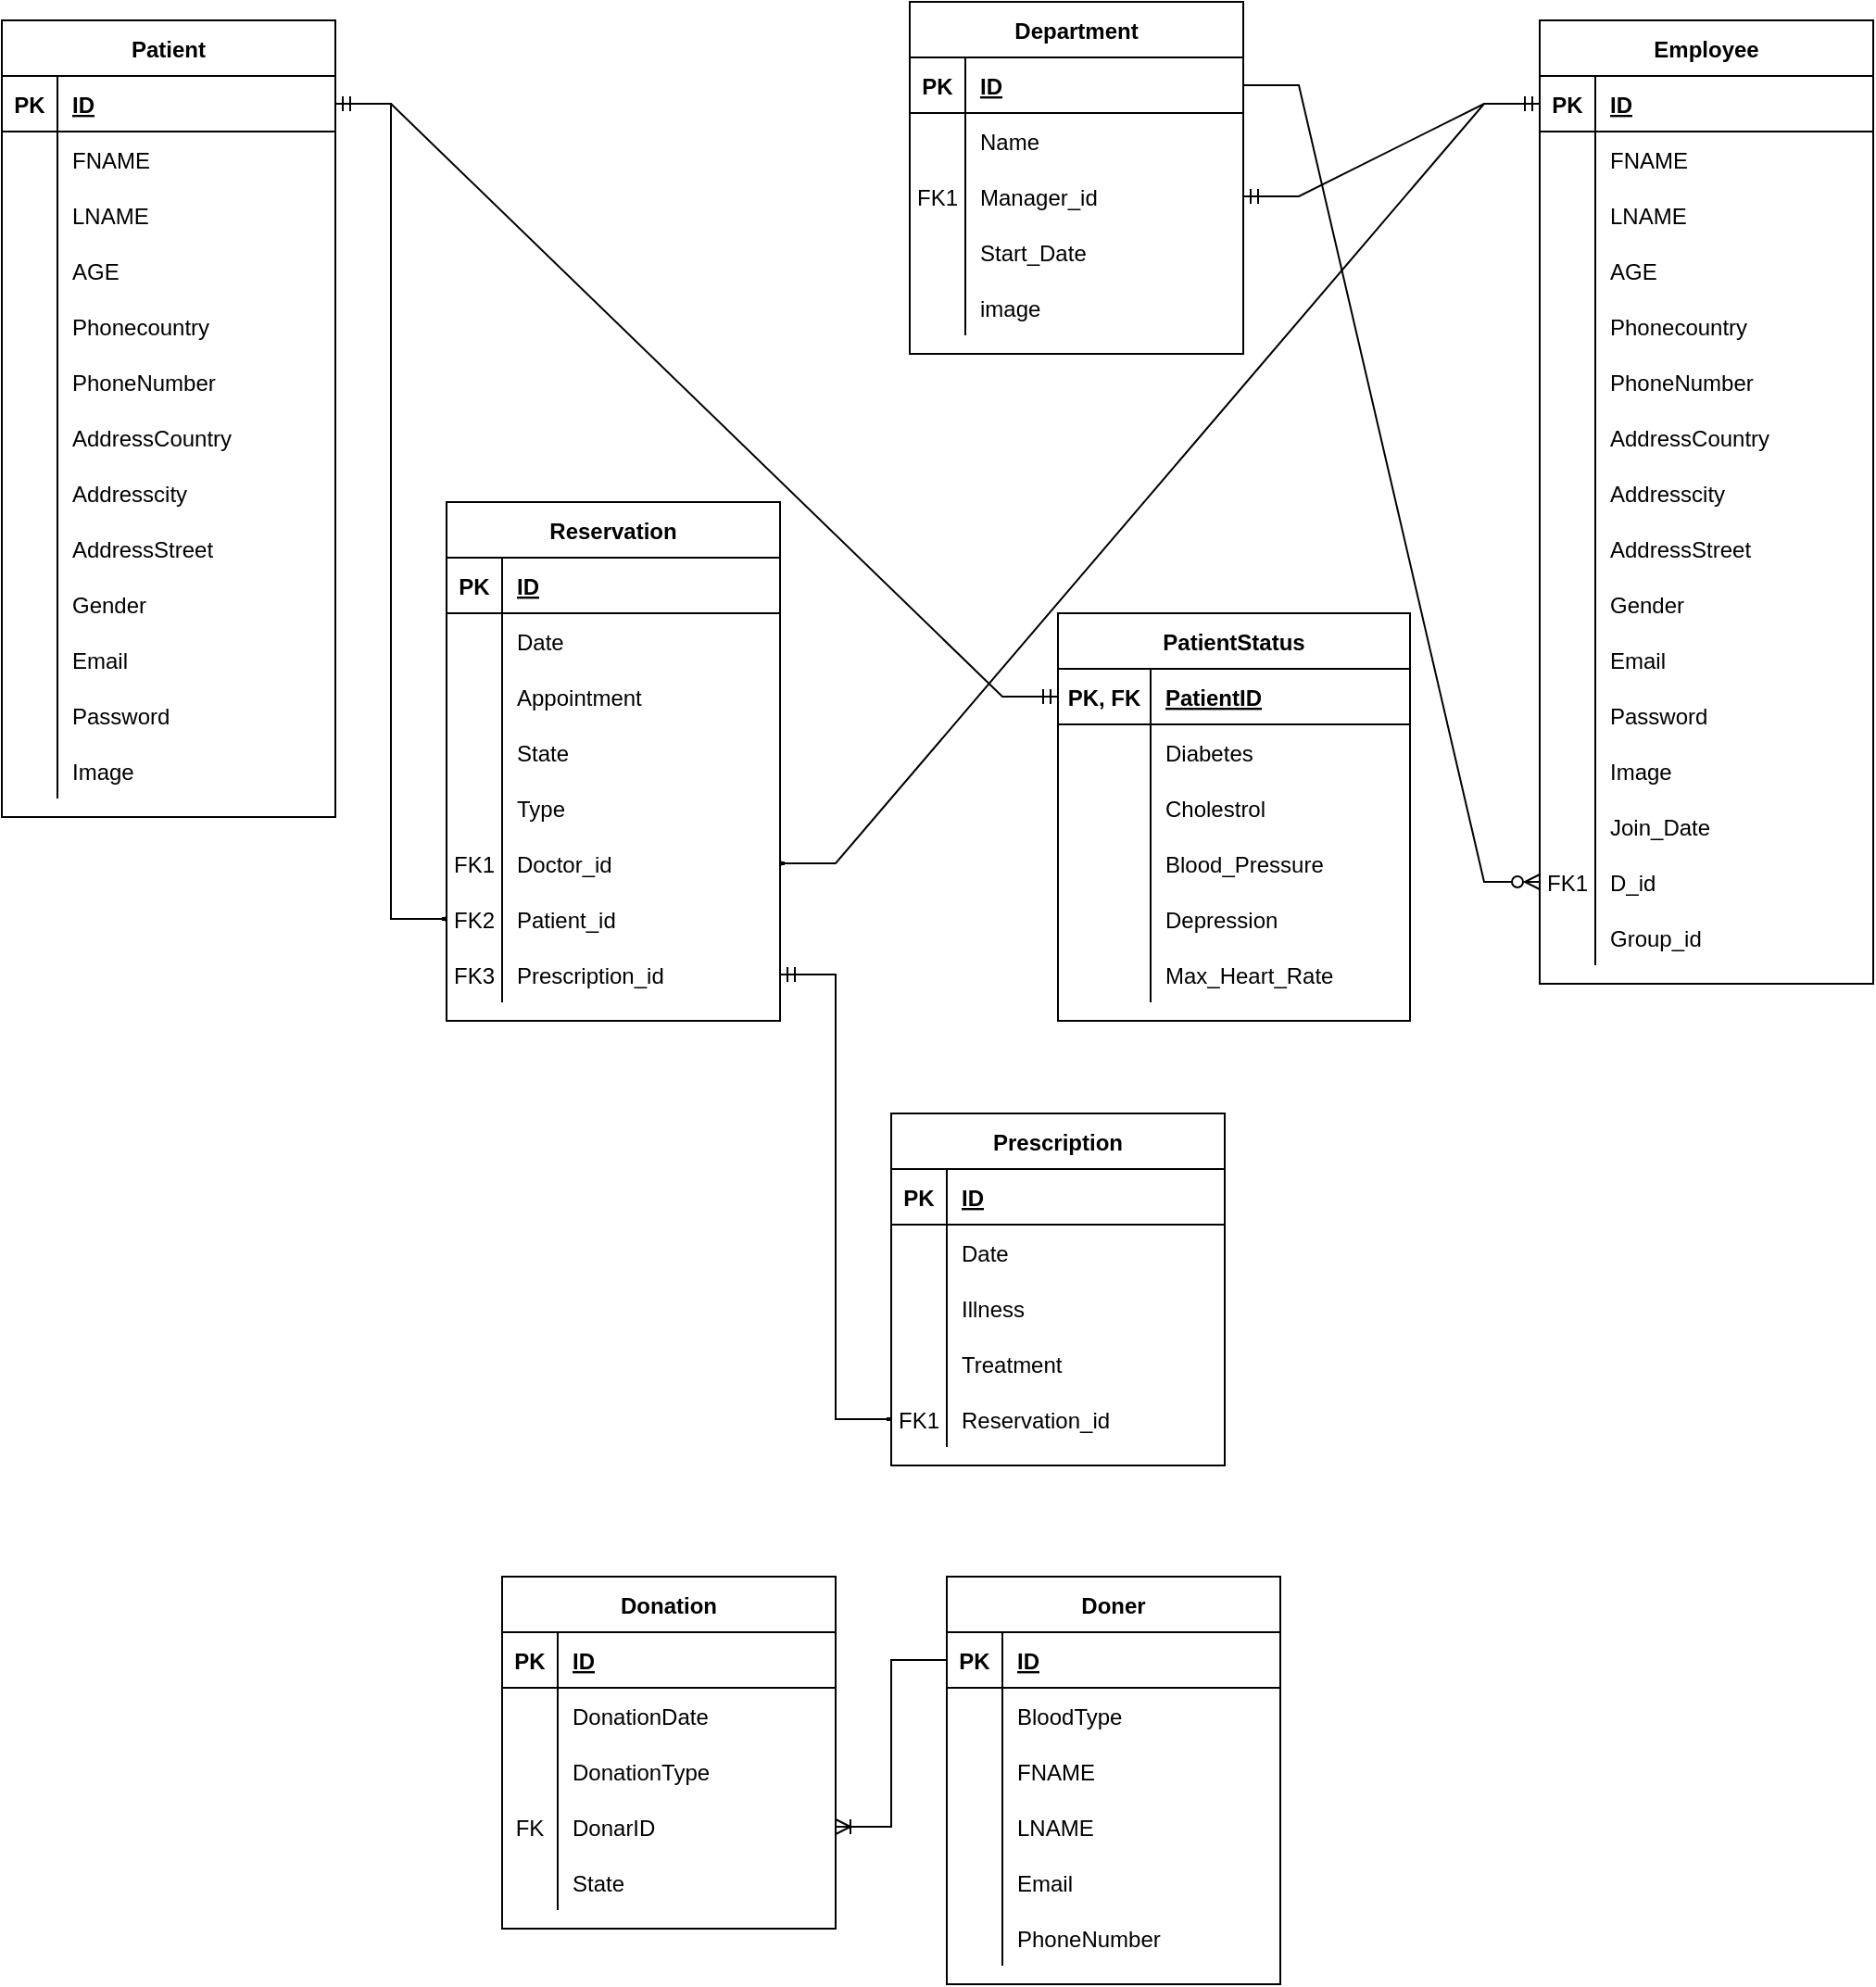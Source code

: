 <mxfile version="15.7.3" type="device"><diagram name="Page-1" id="e56a1550-8fbb-45ad-956c-1786394a9013"><mxGraphModel dx="1038" dy="547" grid="1" gridSize="10" guides="1" tooltips="1" connect="1" arrows="1" fold="1" page="1" pageScale="1" pageWidth="1100" pageHeight="850" background="none" math="0" shadow="0"><root><mxCell id="0"/><mxCell id="1" parent="0"/><mxCell id="Eyxshn-BtxOHw_OLzul0-1" value="Department" style="shape=table;startSize=30;container=1;collapsible=1;childLayout=tableLayout;fixedRows=1;rowLines=0;fontStyle=1;align=center;resizeLast=1;" vertex="1" parent="1"><mxGeometry x="520" y="30" width="180" height="190" as="geometry"/></mxCell><mxCell id="Eyxshn-BtxOHw_OLzul0-2" value="" style="shape=partialRectangle;collapsible=0;dropTarget=0;pointerEvents=0;fillColor=none;top=0;left=0;bottom=1;right=0;points=[[0,0.5],[1,0.5]];portConstraint=eastwest;" vertex="1" parent="Eyxshn-BtxOHw_OLzul0-1"><mxGeometry y="30" width="180" height="30" as="geometry"/></mxCell><mxCell id="Eyxshn-BtxOHw_OLzul0-3" value="PK" style="shape=partialRectangle;connectable=0;fillColor=none;top=0;left=0;bottom=0;right=0;fontStyle=1;overflow=hidden;" vertex="1" parent="Eyxshn-BtxOHw_OLzul0-2"><mxGeometry width="30" height="30" as="geometry"><mxRectangle width="30" height="30" as="alternateBounds"/></mxGeometry></mxCell><mxCell id="Eyxshn-BtxOHw_OLzul0-4" value="ID" style="shape=partialRectangle;connectable=0;fillColor=none;top=0;left=0;bottom=0;right=0;align=left;spacingLeft=6;fontStyle=5;overflow=hidden;" vertex="1" parent="Eyxshn-BtxOHw_OLzul0-2"><mxGeometry x="30" width="150" height="30" as="geometry"><mxRectangle width="150" height="30" as="alternateBounds"/></mxGeometry></mxCell><mxCell id="Eyxshn-BtxOHw_OLzul0-5" value="" style="shape=partialRectangle;collapsible=0;dropTarget=0;pointerEvents=0;fillColor=none;top=0;left=0;bottom=0;right=0;points=[[0,0.5],[1,0.5]];portConstraint=eastwest;" vertex="1" parent="Eyxshn-BtxOHw_OLzul0-1"><mxGeometry y="60" width="180" height="30" as="geometry"/></mxCell><mxCell id="Eyxshn-BtxOHw_OLzul0-6" value="" style="shape=partialRectangle;connectable=0;fillColor=none;top=0;left=0;bottom=0;right=0;editable=1;overflow=hidden;" vertex="1" parent="Eyxshn-BtxOHw_OLzul0-5"><mxGeometry width="30" height="30" as="geometry"><mxRectangle width="30" height="30" as="alternateBounds"/></mxGeometry></mxCell><mxCell id="Eyxshn-BtxOHw_OLzul0-7" value="Name" style="shape=partialRectangle;connectable=0;fillColor=none;top=0;left=0;bottom=0;right=0;align=left;spacingLeft=6;overflow=hidden;" vertex="1" parent="Eyxshn-BtxOHw_OLzul0-5"><mxGeometry x="30" width="150" height="30" as="geometry"><mxRectangle width="150" height="30" as="alternateBounds"/></mxGeometry></mxCell><mxCell id="Eyxshn-BtxOHw_OLzul0-8" value="" style="shape=partialRectangle;collapsible=0;dropTarget=0;pointerEvents=0;fillColor=none;top=0;left=0;bottom=0;right=0;points=[[0,0.5],[1,0.5]];portConstraint=eastwest;" vertex="1" parent="Eyxshn-BtxOHw_OLzul0-1"><mxGeometry y="90" width="180" height="30" as="geometry"/></mxCell><mxCell id="Eyxshn-BtxOHw_OLzul0-9" value="FK1" style="shape=partialRectangle;connectable=0;fillColor=none;top=0;left=0;bottom=0;right=0;editable=1;overflow=hidden;" vertex="1" parent="Eyxshn-BtxOHw_OLzul0-8"><mxGeometry width="30" height="30" as="geometry"><mxRectangle width="30" height="30" as="alternateBounds"/></mxGeometry></mxCell><mxCell id="Eyxshn-BtxOHw_OLzul0-10" value="Manager_id" style="shape=partialRectangle;connectable=0;fillColor=none;top=0;left=0;bottom=0;right=0;align=left;spacingLeft=6;overflow=hidden;" vertex="1" parent="Eyxshn-BtxOHw_OLzul0-8"><mxGeometry x="30" width="150" height="30" as="geometry"><mxRectangle width="150" height="30" as="alternateBounds"/></mxGeometry></mxCell><mxCell id="Eyxshn-BtxOHw_OLzul0-11" value="" style="shape=partialRectangle;collapsible=0;dropTarget=0;pointerEvents=0;fillColor=none;top=0;left=0;bottom=0;right=0;points=[[0,0.5],[1,0.5]];portConstraint=eastwest;" vertex="1" parent="Eyxshn-BtxOHw_OLzul0-1"><mxGeometry y="120" width="180" height="30" as="geometry"/></mxCell><mxCell id="Eyxshn-BtxOHw_OLzul0-12" value="" style="shape=partialRectangle;connectable=0;fillColor=none;top=0;left=0;bottom=0;right=0;editable=1;overflow=hidden;" vertex="1" parent="Eyxshn-BtxOHw_OLzul0-11"><mxGeometry width="30" height="30" as="geometry"><mxRectangle width="30" height="30" as="alternateBounds"/></mxGeometry></mxCell><mxCell id="Eyxshn-BtxOHw_OLzul0-13" value="Start_Date" style="shape=partialRectangle;connectable=0;fillColor=none;top=0;left=0;bottom=0;right=0;align=left;spacingLeft=6;overflow=hidden;" vertex="1" parent="Eyxshn-BtxOHw_OLzul0-11"><mxGeometry x="30" width="150" height="30" as="geometry"><mxRectangle width="150" height="30" as="alternateBounds"/></mxGeometry></mxCell><mxCell id="Eyxshn-BtxOHw_OLzul0-14" value="" style="shape=partialRectangle;collapsible=0;dropTarget=0;pointerEvents=0;fillColor=none;top=0;left=0;bottom=0;right=0;points=[[0,0.5],[1,0.5]];portConstraint=eastwest;" vertex="1" parent="Eyxshn-BtxOHw_OLzul0-1"><mxGeometry y="150" width="180" height="30" as="geometry"/></mxCell><mxCell id="Eyxshn-BtxOHw_OLzul0-15" value="" style="shape=partialRectangle;connectable=0;fillColor=none;top=0;left=0;bottom=0;right=0;editable=1;overflow=hidden;" vertex="1" parent="Eyxshn-BtxOHw_OLzul0-14"><mxGeometry width="30" height="30" as="geometry"><mxRectangle width="30" height="30" as="alternateBounds"/></mxGeometry></mxCell><mxCell id="Eyxshn-BtxOHw_OLzul0-16" value="image" style="shape=partialRectangle;connectable=0;fillColor=none;top=0;left=0;bottom=0;right=0;align=left;spacingLeft=6;overflow=hidden;" vertex="1" parent="Eyxshn-BtxOHw_OLzul0-14"><mxGeometry x="30" width="150" height="30" as="geometry"><mxRectangle width="150" height="30" as="alternateBounds"/></mxGeometry></mxCell><mxCell id="Eyxshn-BtxOHw_OLzul0-17" value="Employee" style="shape=table;startSize=30;container=1;collapsible=1;childLayout=tableLayout;fixedRows=1;rowLines=0;fontStyle=1;align=center;resizeLast=1;" vertex="1" parent="1"><mxGeometry x="860" y="40" width="180" height="520" as="geometry"/></mxCell><mxCell id="Eyxshn-BtxOHw_OLzul0-18" value="" style="shape=partialRectangle;collapsible=0;dropTarget=0;pointerEvents=0;fillColor=none;top=0;left=0;bottom=1;right=0;points=[[0,0.5],[1,0.5]];portConstraint=eastwest;" vertex="1" parent="Eyxshn-BtxOHw_OLzul0-17"><mxGeometry y="30" width="180" height="30" as="geometry"/></mxCell><mxCell id="Eyxshn-BtxOHw_OLzul0-19" value="PK" style="shape=partialRectangle;connectable=0;fillColor=none;top=0;left=0;bottom=0;right=0;fontStyle=1;overflow=hidden;" vertex="1" parent="Eyxshn-BtxOHw_OLzul0-18"><mxGeometry width="30" height="30" as="geometry"><mxRectangle width="30" height="30" as="alternateBounds"/></mxGeometry></mxCell><mxCell id="Eyxshn-BtxOHw_OLzul0-20" value="ID" style="shape=partialRectangle;connectable=0;fillColor=none;top=0;left=0;bottom=0;right=0;align=left;spacingLeft=6;fontStyle=5;overflow=hidden;" vertex="1" parent="Eyxshn-BtxOHw_OLzul0-18"><mxGeometry x="30" width="150" height="30" as="geometry"><mxRectangle width="150" height="30" as="alternateBounds"/></mxGeometry></mxCell><mxCell id="Eyxshn-BtxOHw_OLzul0-21" value="" style="shape=partialRectangle;collapsible=0;dropTarget=0;pointerEvents=0;fillColor=none;top=0;left=0;bottom=0;right=0;points=[[0,0.5],[1,0.5]];portConstraint=eastwest;" vertex="1" parent="Eyxshn-BtxOHw_OLzul0-17"><mxGeometry y="60" width="180" height="30" as="geometry"/></mxCell><mxCell id="Eyxshn-BtxOHw_OLzul0-22" value="" style="shape=partialRectangle;connectable=0;fillColor=none;top=0;left=0;bottom=0;right=0;editable=1;overflow=hidden;" vertex="1" parent="Eyxshn-BtxOHw_OLzul0-21"><mxGeometry width="30" height="30" as="geometry"><mxRectangle width="30" height="30" as="alternateBounds"/></mxGeometry></mxCell><mxCell id="Eyxshn-BtxOHw_OLzul0-23" value="FNAME" style="shape=partialRectangle;connectable=0;fillColor=none;top=0;left=0;bottom=0;right=0;align=left;spacingLeft=6;overflow=hidden;" vertex="1" parent="Eyxshn-BtxOHw_OLzul0-21"><mxGeometry x="30" width="150" height="30" as="geometry"><mxRectangle width="150" height="30" as="alternateBounds"/></mxGeometry></mxCell><mxCell id="Eyxshn-BtxOHw_OLzul0-24" value="" style="shape=partialRectangle;collapsible=0;dropTarget=0;pointerEvents=0;fillColor=none;top=0;left=0;bottom=0;right=0;points=[[0,0.5],[1,0.5]];portConstraint=eastwest;" vertex="1" parent="Eyxshn-BtxOHw_OLzul0-17"><mxGeometry y="90" width="180" height="30" as="geometry"/></mxCell><mxCell id="Eyxshn-BtxOHw_OLzul0-25" value="" style="shape=partialRectangle;connectable=0;fillColor=none;top=0;left=0;bottom=0;right=0;editable=1;overflow=hidden;" vertex="1" parent="Eyxshn-BtxOHw_OLzul0-24"><mxGeometry width="30" height="30" as="geometry"><mxRectangle width="30" height="30" as="alternateBounds"/></mxGeometry></mxCell><mxCell id="Eyxshn-BtxOHw_OLzul0-26" value="LNAME" style="shape=partialRectangle;connectable=0;fillColor=none;top=0;left=0;bottom=0;right=0;align=left;spacingLeft=6;overflow=hidden;" vertex="1" parent="Eyxshn-BtxOHw_OLzul0-24"><mxGeometry x="30" width="150" height="30" as="geometry"><mxRectangle width="150" height="30" as="alternateBounds"/></mxGeometry></mxCell><mxCell id="Eyxshn-BtxOHw_OLzul0-27" value="" style="shape=partialRectangle;collapsible=0;dropTarget=0;pointerEvents=0;fillColor=none;top=0;left=0;bottom=0;right=0;points=[[0,0.5],[1,0.5]];portConstraint=eastwest;" vertex="1" parent="Eyxshn-BtxOHw_OLzul0-17"><mxGeometry y="120" width="180" height="30" as="geometry"/></mxCell><mxCell id="Eyxshn-BtxOHw_OLzul0-28" value="" style="shape=partialRectangle;connectable=0;fillColor=none;top=0;left=0;bottom=0;right=0;editable=1;overflow=hidden;" vertex="1" parent="Eyxshn-BtxOHw_OLzul0-27"><mxGeometry width="30" height="30" as="geometry"><mxRectangle width="30" height="30" as="alternateBounds"/></mxGeometry></mxCell><mxCell id="Eyxshn-BtxOHw_OLzul0-29" value="AGE" style="shape=partialRectangle;connectable=0;fillColor=none;top=0;left=0;bottom=0;right=0;align=left;spacingLeft=6;overflow=hidden;" vertex="1" parent="Eyxshn-BtxOHw_OLzul0-27"><mxGeometry x="30" width="150" height="30" as="geometry"><mxRectangle width="150" height="30" as="alternateBounds"/></mxGeometry></mxCell><mxCell id="Eyxshn-BtxOHw_OLzul0-30" value="" style="shape=partialRectangle;collapsible=0;dropTarget=0;pointerEvents=0;fillColor=none;top=0;left=0;bottom=0;right=0;points=[[0,0.5],[1,0.5]];portConstraint=eastwest;" vertex="1" parent="Eyxshn-BtxOHw_OLzul0-17"><mxGeometry y="150" width="180" height="30" as="geometry"/></mxCell><mxCell id="Eyxshn-BtxOHw_OLzul0-31" value="" style="shape=partialRectangle;connectable=0;fillColor=none;top=0;left=0;bottom=0;right=0;editable=1;overflow=hidden;" vertex="1" parent="Eyxshn-BtxOHw_OLzul0-30"><mxGeometry width="30" height="30" as="geometry"><mxRectangle width="30" height="30" as="alternateBounds"/></mxGeometry></mxCell><mxCell id="Eyxshn-BtxOHw_OLzul0-32" value="Phonecountry" style="shape=partialRectangle;connectable=0;fillColor=none;top=0;left=0;bottom=0;right=0;align=left;spacingLeft=6;overflow=hidden;" vertex="1" parent="Eyxshn-BtxOHw_OLzul0-30"><mxGeometry x="30" width="150" height="30" as="geometry"><mxRectangle width="150" height="30" as="alternateBounds"/></mxGeometry></mxCell><mxCell id="Eyxshn-BtxOHw_OLzul0-49" value="" style="shape=partialRectangle;collapsible=0;dropTarget=0;pointerEvents=0;fillColor=none;top=0;left=0;bottom=0;right=0;points=[[0,0.5],[1,0.5]];portConstraint=eastwest;" vertex="1" parent="Eyxshn-BtxOHw_OLzul0-17"><mxGeometry y="180" width="180" height="30" as="geometry"/></mxCell><mxCell id="Eyxshn-BtxOHw_OLzul0-50" value="" style="shape=partialRectangle;connectable=0;fillColor=none;top=0;left=0;bottom=0;right=0;editable=1;overflow=hidden;" vertex="1" parent="Eyxshn-BtxOHw_OLzul0-49"><mxGeometry width="30" height="30" as="geometry"><mxRectangle width="30" height="30" as="alternateBounds"/></mxGeometry></mxCell><mxCell id="Eyxshn-BtxOHw_OLzul0-51" value="PhoneNumber" style="shape=partialRectangle;connectable=0;fillColor=none;top=0;left=0;bottom=0;right=0;align=left;spacingLeft=6;overflow=hidden;" vertex="1" parent="Eyxshn-BtxOHw_OLzul0-49"><mxGeometry x="30" width="150" height="30" as="geometry"><mxRectangle width="150" height="30" as="alternateBounds"/></mxGeometry></mxCell><mxCell id="Eyxshn-BtxOHw_OLzul0-52" value="" style="shape=partialRectangle;collapsible=0;dropTarget=0;pointerEvents=0;fillColor=none;top=0;left=0;bottom=0;right=0;points=[[0,0.5],[1,0.5]];portConstraint=eastwest;" vertex="1" parent="Eyxshn-BtxOHw_OLzul0-17"><mxGeometry y="210" width="180" height="30" as="geometry"/></mxCell><mxCell id="Eyxshn-BtxOHw_OLzul0-53" value="" style="shape=partialRectangle;connectable=0;fillColor=none;top=0;left=0;bottom=0;right=0;editable=1;overflow=hidden;" vertex="1" parent="Eyxshn-BtxOHw_OLzul0-52"><mxGeometry width="30" height="30" as="geometry"><mxRectangle width="30" height="30" as="alternateBounds"/></mxGeometry></mxCell><mxCell id="Eyxshn-BtxOHw_OLzul0-54" value="AddressCountry" style="shape=partialRectangle;connectable=0;fillColor=none;top=0;left=0;bottom=0;right=0;align=left;spacingLeft=6;overflow=hidden;" vertex="1" parent="Eyxshn-BtxOHw_OLzul0-52"><mxGeometry x="30" width="150" height="30" as="geometry"><mxRectangle width="150" height="30" as="alternateBounds"/></mxGeometry></mxCell><mxCell id="Eyxshn-BtxOHw_OLzul0-55" value="" style="shape=partialRectangle;collapsible=0;dropTarget=0;pointerEvents=0;fillColor=none;top=0;left=0;bottom=0;right=0;points=[[0,0.5],[1,0.5]];portConstraint=eastwest;" vertex="1" parent="Eyxshn-BtxOHw_OLzul0-17"><mxGeometry y="240" width="180" height="30" as="geometry"/></mxCell><mxCell id="Eyxshn-BtxOHw_OLzul0-56" value="" style="shape=partialRectangle;connectable=0;fillColor=none;top=0;left=0;bottom=0;right=0;editable=1;overflow=hidden;" vertex="1" parent="Eyxshn-BtxOHw_OLzul0-55"><mxGeometry width="30" height="30" as="geometry"><mxRectangle width="30" height="30" as="alternateBounds"/></mxGeometry></mxCell><mxCell id="Eyxshn-BtxOHw_OLzul0-57" value="Addresscity" style="shape=partialRectangle;connectable=0;fillColor=none;top=0;left=0;bottom=0;right=0;align=left;spacingLeft=6;overflow=hidden;" vertex="1" parent="Eyxshn-BtxOHw_OLzul0-55"><mxGeometry x="30" width="150" height="30" as="geometry"><mxRectangle width="150" height="30" as="alternateBounds"/></mxGeometry></mxCell><mxCell id="Eyxshn-BtxOHw_OLzul0-58" value="" style="shape=partialRectangle;collapsible=0;dropTarget=0;pointerEvents=0;fillColor=none;top=0;left=0;bottom=0;right=0;points=[[0,0.5],[1,0.5]];portConstraint=eastwest;" vertex="1" parent="Eyxshn-BtxOHw_OLzul0-17"><mxGeometry y="270" width="180" height="30" as="geometry"/></mxCell><mxCell id="Eyxshn-BtxOHw_OLzul0-59" value="" style="shape=partialRectangle;connectable=0;fillColor=none;top=0;left=0;bottom=0;right=0;editable=1;overflow=hidden;" vertex="1" parent="Eyxshn-BtxOHw_OLzul0-58"><mxGeometry width="30" height="30" as="geometry"><mxRectangle width="30" height="30" as="alternateBounds"/></mxGeometry></mxCell><mxCell id="Eyxshn-BtxOHw_OLzul0-60" value="AddressStreet" style="shape=partialRectangle;connectable=0;fillColor=none;top=0;left=0;bottom=0;right=0;align=left;spacingLeft=6;overflow=hidden;" vertex="1" parent="Eyxshn-BtxOHw_OLzul0-58"><mxGeometry x="30" width="150" height="30" as="geometry"><mxRectangle width="150" height="30" as="alternateBounds"/></mxGeometry></mxCell><mxCell id="Eyxshn-BtxOHw_OLzul0-61" value="" style="shape=partialRectangle;collapsible=0;dropTarget=0;pointerEvents=0;fillColor=none;top=0;left=0;bottom=0;right=0;points=[[0,0.5],[1,0.5]];portConstraint=eastwest;" vertex="1" parent="Eyxshn-BtxOHw_OLzul0-17"><mxGeometry y="300" width="180" height="30" as="geometry"/></mxCell><mxCell id="Eyxshn-BtxOHw_OLzul0-62" value="" style="shape=partialRectangle;connectable=0;fillColor=none;top=0;left=0;bottom=0;right=0;editable=1;overflow=hidden;" vertex="1" parent="Eyxshn-BtxOHw_OLzul0-61"><mxGeometry width="30" height="30" as="geometry"><mxRectangle width="30" height="30" as="alternateBounds"/></mxGeometry></mxCell><mxCell id="Eyxshn-BtxOHw_OLzul0-63" value="Gender" style="shape=partialRectangle;connectable=0;fillColor=none;top=0;left=0;bottom=0;right=0;align=left;spacingLeft=6;overflow=hidden;" vertex="1" parent="Eyxshn-BtxOHw_OLzul0-61"><mxGeometry x="30" width="150" height="30" as="geometry"><mxRectangle width="150" height="30" as="alternateBounds"/></mxGeometry></mxCell><mxCell id="Eyxshn-BtxOHw_OLzul0-64" value="" style="shape=partialRectangle;collapsible=0;dropTarget=0;pointerEvents=0;fillColor=none;top=0;left=0;bottom=0;right=0;points=[[0,0.5],[1,0.5]];portConstraint=eastwest;" vertex="1" parent="Eyxshn-BtxOHw_OLzul0-17"><mxGeometry y="330" width="180" height="30" as="geometry"/></mxCell><mxCell id="Eyxshn-BtxOHw_OLzul0-65" value="" style="shape=partialRectangle;connectable=0;fillColor=none;top=0;left=0;bottom=0;right=0;editable=1;overflow=hidden;" vertex="1" parent="Eyxshn-BtxOHw_OLzul0-64"><mxGeometry width="30" height="30" as="geometry"><mxRectangle width="30" height="30" as="alternateBounds"/></mxGeometry></mxCell><mxCell id="Eyxshn-BtxOHw_OLzul0-66" value="Email" style="shape=partialRectangle;connectable=0;fillColor=none;top=0;left=0;bottom=0;right=0;align=left;spacingLeft=6;overflow=hidden;" vertex="1" parent="Eyxshn-BtxOHw_OLzul0-64"><mxGeometry x="30" width="150" height="30" as="geometry"><mxRectangle width="150" height="30" as="alternateBounds"/></mxGeometry></mxCell><mxCell id="Eyxshn-BtxOHw_OLzul0-67" value="" style="shape=partialRectangle;collapsible=0;dropTarget=0;pointerEvents=0;fillColor=none;top=0;left=0;bottom=0;right=0;points=[[0,0.5],[1,0.5]];portConstraint=eastwest;" vertex="1" parent="Eyxshn-BtxOHw_OLzul0-17"><mxGeometry y="360" width="180" height="30" as="geometry"/></mxCell><mxCell id="Eyxshn-BtxOHw_OLzul0-68" value="" style="shape=partialRectangle;connectable=0;fillColor=none;top=0;left=0;bottom=0;right=0;editable=1;overflow=hidden;" vertex="1" parent="Eyxshn-BtxOHw_OLzul0-67"><mxGeometry width="30" height="30" as="geometry"><mxRectangle width="30" height="30" as="alternateBounds"/></mxGeometry></mxCell><mxCell id="Eyxshn-BtxOHw_OLzul0-69" value="Password" style="shape=partialRectangle;connectable=0;fillColor=none;top=0;left=0;bottom=0;right=0;align=left;spacingLeft=6;overflow=hidden;" vertex="1" parent="Eyxshn-BtxOHw_OLzul0-67"><mxGeometry x="30" width="150" height="30" as="geometry"><mxRectangle width="150" height="30" as="alternateBounds"/></mxGeometry></mxCell><mxCell id="Eyxshn-BtxOHw_OLzul0-70" value="" style="shape=partialRectangle;collapsible=0;dropTarget=0;pointerEvents=0;fillColor=none;top=0;left=0;bottom=0;right=0;points=[[0,0.5],[1,0.5]];portConstraint=eastwest;" vertex="1" parent="Eyxshn-BtxOHw_OLzul0-17"><mxGeometry y="390" width="180" height="30" as="geometry"/></mxCell><mxCell id="Eyxshn-BtxOHw_OLzul0-71" value="" style="shape=partialRectangle;connectable=0;fillColor=none;top=0;left=0;bottom=0;right=0;editable=1;overflow=hidden;" vertex="1" parent="Eyxshn-BtxOHw_OLzul0-70"><mxGeometry width="30" height="30" as="geometry"><mxRectangle width="30" height="30" as="alternateBounds"/></mxGeometry></mxCell><mxCell id="Eyxshn-BtxOHw_OLzul0-72" value="Image" style="shape=partialRectangle;connectable=0;fillColor=none;top=0;left=0;bottom=0;right=0;align=left;spacingLeft=6;overflow=hidden;" vertex="1" parent="Eyxshn-BtxOHw_OLzul0-70"><mxGeometry x="30" width="150" height="30" as="geometry"><mxRectangle width="150" height="30" as="alternateBounds"/></mxGeometry></mxCell><mxCell id="Eyxshn-BtxOHw_OLzul0-73" value="" style="shape=partialRectangle;collapsible=0;dropTarget=0;pointerEvents=0;fillColor=none;top=0;left=0;bottom=0;right=0;points=[[0,0.5],[1,0.5]];portConstraint=eastwest;" vertex="1" parent="Eyxshn-BtxOHw_OLzul0-17"><mxGeometry y="420" width="180" height="30" as="geometry"/></mxCell><mxCell id="Eyxshn-BtxOHw_OLzul0-74" value="" style="shape=partialRectangle;connectable=0;fillColor=none;top=0;left=0;bottom=0;right=0;editable=1;overflow=hidden;" vertex="1" parent="Eyxshn-BtxOHw_OLzul0-73"><mxGeometry width="30" height="30" as="geometry"><mxRectangle width="30" height="30" as="alternateBounds"/></mxGeometry></mxCell><mxCell id="Eyxshn-BtxOHw_OLzul0-75" value="Join_Date" style="shape=partialRectangle;connectable=0;fillColor=none;top=0;left=0;bottom=0;right=0;align=left;spacingLeft=6;overflow=hidden;" vertex="1" parent="Eyxshn-BtxOHw_OLzul0-73"><mxGeometry x="30" width="150" height="30" as="geometry"><mxRectangle width="150" height="30" as="alternateBounds"/></mxGeometry></mxCell><mxCell id="Eyxshn-BtxOHw_OLzul0-76" value="" style="shape=partialRectangle;collapsible=0;dropTarget=0;pointerEvents=0;fillColor=none;top=0;left=0;bottom=0;right=0;points=[[0,0.5],[1,0.5]];portConstraint=eastwest;" vertex="1" parent="Eyxshn-BtxOHw_OLzul0-17"><mxGeometry y="450" width="180" height="30" as="geometry"/></mxCell><mxCell id="Eyxshn-BtxOHw_OLzul0-77" value="FK1" style="shape=partialRectangle;connectable=0;fillColor=none;top=0;left=0;bottom=0;right=0;editable=1;overflow=hidden;" vertex="1" parent="Eyxshn-BtxOHw_OLzul0-76"><mxGeometry width="30" height="30" as="geometry"><mxRectangle width="30" height="30" as="alternateBounds"/></mxGeometry></mxCell><mxCell id="Eyxshn-BtxOHw_OLzul0-78" value="D_id" style="shape=partialRectangle;connectable=0;fillColor=none;top=0;left=0;bottom=0;right=0;align=left;spacingLeft=6;overflow=hidden;" vertex="1" parent="Eyxshn-BtxOHw_OLzul0-76"><mxGeometry x="30" width="150" height="30" as="geometry"><mxRectangle width="150" height="30" as="alternateBounds"/></mxGeometry></mxCell><mxCell id="Eyxshn-BtxOHw_OLzul0-109" value="" style="shape=partialRectangle;collapsible=0;dropTarget=0;pointerEvents=0;fillColor=none;top=0;left=0;bottom=0;right=0;points=[[0,0.5],[1,0.5]];portConstraint=eastwest;" vertex="1" parent="Eyxshn-BtxOHw_OLzul0-17"><mxGeometry y="480" width="180" height="30" as="geometry"/></mxCell><mxCell id="Eyxshn-BtxOHw_OLzul0-110" value="" style="shape=partialRectangle;connectable=0;fillColor=none;top=0;left=0;bottom=0;right=0;editable=1;overflow=hidden;" vertex="1" parent="Eyxshn-BtxOHw_OLzul0-109"><mxGeometry width="30" height="30" as="geometry"><mxRectangle width="30" height="30" as="alternateBounds"/></mxGeometry></mxCell><mxCell id="Eyxshn-BtxOHw_OLzul0-111" value="Group_id" style="shape=partialRectangle;connectable=0;fillColor=none;top=0;left=0;bottom=0;right=0;align=left;spacingLeft=6;overflow=hidden;" vertex="1" parent="Eyxshn-BtxOHw_OLzul0-109"><mxGeometry x="30" width="150" height="30" as="geometry"><mxRectangle width="150" height="30" as="alternateBounds"/></mxGeometry></mxCell><mxCell id="Eyxshn-BtxOHw_OLzul0-33" value="Patient" style="shape=table;startSize=30;container=1;collapsible=1;childLayout=tableLayout;fixedRows=1;rowLines=0;fontStyle=1;align=center;resizeLast=1;" vertex="1" parent="1"><mxGeometry x="30" y="40" width="180" height="430" as="geometry"/></mxCell><mxCell id="Eyxshn-BtxOHw_OLzul0-34" value="" style="shape=partialRectangle;collapsible=0;dropTarget=0;pointerEvents=0;fillColor=none;top=0;left=0;bottom=1;right=0;points=[[0,0.5],[1,0.5]];portConstraint=eastwest;" vertex="1" parent="Eyxshn-BtxOHw_OLzul0-33"><mxGeometry y="30" width="180" height="30" as="geometry"/></mxCell><mxCell id="Eyxshn-BtxOHw_OLzul0-35" value="PK" style="shape=partialRectangle;connectable=0;fillColor=none;top=0;left=0;bottom=0;right=0;fontStyle=1;overflow=hidden;" vertex="1" parent="Eyxshn-BtxOHw_OLzul0-34"><mxGeometry width="30" height="30" as="geometry"><mxRectangle width="30" height="30" as="alternateBounds"/></mxGeometry></mxCell><mxCell id="Eyxshn-BtxOHw_OLzul0-36" value="ID" style="shape=partialRectangle;connectable=0;fillColor=none;top=0;left=0;bottom=0;right=0;align=left;spacingLeft=6;fontStyle=5;overflow=hidden;" vertex="1" parent="Eyxshn-BtxOHw_OLzul0-34"><mxGeometry x="30" width="150" height="30" as="geometry"><mxRectangle width="150" height="30" as="alternateBounds"/></mxGeometry></mxCell><mxCell id="Eyxshn-BtxOHw_OLzul0-37" value="" style="shape=partialRectangle;collapsible=0;dropTarget=0;pointerEvents=0;fillColor=none;top=0;left=0;bottom=0;right=0;points=[[0,0.5],[1,0.5]];portConstraint=eastwest;" vertex="1" parent="Eyxshn-BtxOHw_OLzul0-33"><mxGeometry y="60" width="180" height="30" as="geometry"/></mxCell><mxCell id="Eyxshn-BtxOHw_OLzul0-38" value="" style="shape=partialRectangle;connectable=0;fillColor=none;top=0;left=0;bottom=0;right=0;editable=1;overflow=hidden;" vertex="1" parent="Eyxshn-BtxOHw_OLzul0-37"><mxGeometry width="30" height="30" as="geometry"><mxRectangle width="30" height="30" as="alternateBounds"/></mxGeometry></mxCell><mxCell id="Eyxshn-BtxOHw_OLzul0-39" value="FNAME" style="shape=partialRectangle;connectable=0;fillColor=none;top=0;left=0;bottom=0;right=0;align=left;spacingLeft=6;overflow=hidden;" vertex="1" parent="Eyxshn-BtxOHw_OLzul0-37"><mxGeometry x="30" width="150" height="30" as="geometry"><mxRectangle width="150" height="30" as="alternateBounds"/></mxGeometry></mxCell><mxCell id="Eyxshn-BtxOHw_OLzul0-40" value="" style="shape=partialRectangle;collapsible=0;dropTarget=0;pointerEvents=0;fillColor=none;top=0;left=0;bottom=0;right=0;points=[[0,0.5],[1,0.5]];portConstraint=eastwest;" vertex="1" parent="Eyxshn-BtxOHw_OLzul0-33"><mxGeometry y="90" width="180" height="30" as="geometry"/></mxCell><mxCell id="Eyxshn-BtxOHw_OLzul0-41" value="" style="shape=partialRectangle;connectable=0;fillColor=none;top=0;left=0;bottom=0;right=0;editable=1;overflow=hidden;" vertex="1" parent="Eyxshn-BtxOHw_OLzul0-40"><mxGeometry width="30" height="30" as="geometry"><mxRectangle width="30" height="30" as="alternateBounds"/></mxGeometry></mxCell><mxCell id="Eyxshn-BtxOHw_OLzul0-42" value="LNAME" style="shape=partialRectangle;connectable=0;fillColor=none;top=0;left=0;bottom=0;right=0;align=left;spacingLeft=6;overflow=hidden;" vertex="1" parent="Eyxshn-BtxOHw_OLzul0-40"><mxGeometry x="30" width="150" height="30" as="geometry"><mxRectangle width="150" height="30" as="alternateBounds"/></mxGeometry></mxCell><mxCell id="Eyxshn-BtxOHw_OLzul0-43" value="" style="shape=partialRectangle;collapsible=0;dropTarget=0;pointerEvents=0;fillColor=none;top=0;left=0;bottom=0;right=0;points=[[0,0.5],[1,0.5]];portConstraint=eastwest;" vertex="1" parent="Eyxshn-BtxOHw_OLzul0-33"><mxGeometry y="120" width="180" height="30" as="geometry"/></mxCell><mxCell id="Eyxshn-BtxOHw_OLzul0-44" value="" style="shape=partialRectangle;connectable=0;fillColor=none;top=0;left=0;bottom=0;right=0;editable=1;overflow=hidden;" vertex="1" parent="Eyxshn-BtxOHw_OLzul0-43"><mxGeometry width="30" height="30" as="geometry"><mxRectangle width="30" height="30" as="alternateBounds"/></mxGeometry></mxCell><mxCell id="Eyxshn-BtxOHw_OLzul0-45" value="AGE" style="shape=partialRectangle;connectable=0;fillColor=none;top=0;left=0;bottom=0;right=0;align=left;spacingLeft=6;overflow=hidden;" vertex="1" parent="Eyxshn-BtxOHw_OLzul0-43"><mxGeometry x="30" width="150" height="30" as="geometry"><mxRectangle width="150" height="30" as="alternateBounds"/></mxGeometry></mxCell><mxCell id="Eyxshn-BtxOHw_OLzul0-46" value="" style="shape=partialRectangle;collapsible=0;dropTarget=0;pointerEvents=0;fillColor=none;top=0;left=0;bottom=0;right=0;points=[[0,0.5],[1,0.5]];portConstraint=eastwest;" vertex="1" parent="Eyxshn-BtxOHw_OLzul0-33"><mxGeometry y="150" width="180" height="30" as="geometry"/></mxCell><mxCell id="Eyxshn-BtxOHw_OLzul0-47" value="" style="shape=partialRectangle;connectable=0;fillColor=none;top=0;left=0;bottom=0;right=0;editable=1;overflow=hidden;" vertex="1" parent="Eyxshn-BtxOHw_OLzul0-46"><mxGeometry width="30" height="30" as="geometry"><mxRectangle width="30" height="30" as="alternateBounds"/></mxGeometry></mxCell><mxCell id="Eyxshn-BtxOHw_OLzul0-48" value="Phonecountry" style="shape=partialRectangle;connectable=0;fillColor=none;top=0;left=0;bottom=0;right=0;align=left;spacingLeft=6;overflow=hidden;" vertex="1" parent="Eyxshn-BtxOHw_OLzul0-46"><mxGeometry x="30" width="150" height="30" as="geometry"><mxRectangle width="150" height="30" as="alternateBounds"/></mxGeometry></mxCell><mxCell id="Eyxshn-BtxOHw_OLzul0-79" value="" style="shape=partialRectangle;collapsible=0;dropTarget=0;pointerEvents=0;fillColor=none;top=0;left=0;bottom=0;right=0;points=[[0,0.5],[1,0.5]];portConstraint=eastwest;" vertex="1" parent="Eyxshn-BtxOHw_OLzul0-33"><mxGeometry y="180" width="180" height="30" as="geometry"/></mxCell><mxCell id="Eyxshn-BtxOHw_OLzul0-80" value="" style="shape=partialRectangle;connectable=0;fillColor=none;top=0;left=0;bottom=0;right=0;editable=1;overflow=hidden;" vertex="1" parent="Eyxshn-BtxOHw_OLzul0-79"><mxGeometry width="30" height="30" as="geometry"><mxRectangle width="30" height="30" as="alternateBounds"/></mxGeometry></mxCell><mxCell id="Eyxshn-BtxOHw_OLzul0-81" value="PhoneNumber" style="shape=partialRectangle;connectable=0;fillColor=none;top=0;left=0;bottom=0;right=0;align=left;spacingLeft=6;overflow=hidden;" vertex="1" parent="Eyxshn-BtxOHw_OLzul0-79"><mxGeometry x="30" width="150" height="30" as="geometry"><mxRectangle width="150" height="30" as="alternateBounds"/></mxGeometry></mxCell><mxCell id="Eyxshn-BtxOHw_OLzul0-82" value="" style="shape=partialRectangle;collapsible=0;dropTarget=0;pointerEvents=0;fillColor=none;top=0;left=0;bottom=0;right=0;points=[[0,0.5],[1,0.5]];portConstraint=eastwest;" vertex="1" parent="Eyxshn-BtxOHw_OLzul0-33"><mxGeometry y="210" width="180" height="30" as="geometry"/></mxCell><mxCell id="Eyxshn-BtxOHw_OLzul0-83" value="" style="shape=partialRectangle;connectable=0;fillColor=none;top=0;left=0;bottom=0;right=0;editable=1;overflow=hidden;" vertex="1" parent="Eyxshn-BtxOHw_OLzul0-82"><mxGeometry width="30" height="30" as="geometry"><mxRectangle width="30" height="30" as="alternateBounds"/></mxGeometry></mxCell><mxCell id="Eyxshn-BtxOHw_OLzul0-84" value="AddressCountry" style="shape=partialRectangle;connectable=0;fillColor=none;top=0;left=0;bottom=0;right=0;align=left;spacingLeft=6;overflow=hidden;" vertex="1" parent="Eyxshn-BtxOHw_OLzul0-82"><mxGeometry x="30" width="150" height="30" as="geometry"><mxRectangle width="150" height="30" as="alternateBounds"/></mxGeometry></mxCell><mxCell id="Eyxshn-BtxOHw_OLzul0-85" value="" style="shape=partialRectangle;collapsible=0;dropTarget=0;pointerEvents=0;fillColor=none;top=0;left=0;bottom=0;right=0;points=[[0,0.5],[1,0.5]];portConstraint=eastwest;" vertex="1" parent="Eyxshn-BtxOHw_OLzul0-33"><mxGeometry y="240" width="180" height="30" as="geometry"/></mxCell><mxCell id="Eyxshn-BtxOHw_OLzul0-86" value="" style="shape=partialRectangle;connectable=0;fillColor=none;top=0;left=0;bottom=0;right=0;editable=1;overflow=hidden;" vertex="1" parent="Eyxshn-BtxOHw_OLzul0-85"><mxGeometry width="30" height="30" as="geometry"><mxRectangle width="30" height="30" as="alternateBounds"/></mxGeometry></mxCell><mxCell id="Eyxshn-BtxOHw_OLzul0-87" value="Addresscity" style="shape=partialRectangle;connectable=0;fillColor=none;top=0;left=0;bottom=0;right=0;align=left;spacingLeft=6;overflow=hidden;" vertex="1" parent="Eyxshn-BtxOHw_OLzul0-85"><mxGeometry x="30" width="150" height="30" as="geometry"><mxRectangle width="150" height="30" as="alternateBounds"/></mxGeometry></mxCell><mxCell id="Eyxshn-BtxOHw_OLzul0-88" value="" style="shape=partialRectangle;collapsible=0;dropTarget=0;pointerEvents=0;fillColor=none;top=0;left=0;bottom=0;right=0;points=[[0,0.5],[1,0.5]];portConstraint=eastwest;" vertex="1" parent="Eyxshn-BtxOHw_OLzul0-33"><mxGeometry y="270" width="180" height="30" as="geometry"/></mxCell><mxCell id="Eyxshn-BtxOHw_OLzul0-89" value="" style="shape=partialRectangle;connectable=0;fillColor=none;top=0;left=0;bottom=0;right=0;editable=1;overflow=hidden;" vertex="1" parent="Eyxshn-BtxOHw_OLzul0-88"><mxGeometry width="30" height="30" as="geometry"><mxRectangle width="30" height="30" as="alternateBounds"/></mxGeometry></mxCell><mxCell id="Eyxshn-BtxOHw_OLzul0-90" value="AddressStreet" style="shape=partialRectangle;connectable=0;fillColor=none;top=0;left=0;bottom=0;right=0;align=left;spacingLeft=6;overflow=hidden;" vertex="1" parent="Eyxshn-BtxOHw_OLzul0-88"><mxGeometry x="30" width="150" height="30" as="geometry"><mxRectangle width="150" height="30" as="alternateBounds"/></mxGeometry></mxCell><mxCell id="Eyxshn-BtxOHw_OLzul0-91" value="" style="shape=partialRectangle;collapsible=0;dropTarget=0;pointerEvents=0;fillColor=none;top=0;left=0;bottom=0;right=0;points=[[0,0.5],[1,0.5]];portConstraint=eastwest;" vertex="1" parent="Eyxshn-BtxOHw_OLzul0-33"><mxGeometry y="300" width="180" height="30" as="geometry"/></mxCell><mxCell id="Eyxshn-BtxOHw_OLzul0-92" value="" style="shape=partialRectangle;connectable=0;fillColor=none;top=0;left=0;bottom=0;right=0;editable=1;overflow=hidden;" vertex="1" parent="Eyxshn-BtxOHw_OLzul0-91"><mxGeometry width="30" height="30" as="geometry"><mxRectangle width="30" height="30" as="alternateBounds"/></mxGeometry></mxCell><mxCell id="Eyxshn-BtxOHw_OLzul0-93" value="Gender" style="shape=partialRectangle;connectable=0;fillColor=none;top=0;left=0;bottom=0;right=0;align=left;spacingLeft=6;overflow=hidden;" vertex="1" parent="Eyxshn-BtxOHw_OLzul0-91"><mxGeometry x="30" width="150" height="30" as="geometry"><mxRectangle width="150" height="30" as="alternateBounds"/></mxGeometry></mxCell><mxCell id="Eyxshn-BtxOHw_OLzul0-94" value="" style="shape=partialRectangle;collapsible=0;dropTarget=0;pointerEvents=0;fillColor=none;top=0;left=0;bottom=0;right=0;points=[[0,0.5],[1,0.5]];portConstraint=eastwest;" vertex="1" parent="Eyxshn-BtxOHw_OLzul0-33"><mxGeometry y="330" width="180" height="30" as="geometry"/></mxCell><mxCell id="Eyxshn-BtxOHw_OLzul0-95" value="" style="shape=partialRectangle;connectable=0;fillColor=none;top=0;left=0;bottom=0;right=0;editable=1;overflow=hidden;" vertex="1" parent="Eyxshn-BtxOHw_OLzul0-94"><mxGeometry width="30" height="30" as="geometry"><mxRectangle width="30" height="30" as="alternateBounds"/></mxGeometry></mxCell><mxCell id="Eyxshn-BtxOHw_OLzul0-96" value="Email" style="shape=partialRectangle;connectable=0;fillColor=none;top=0;left=0;bottom=0;right=0;align=left;spacingLeft=6;overflow=hidden;" vertex="1" parent="Eyxshn-BtxOHw_OLzul0-94"><mxGeometry x="30" width="150" height="30" as="geometry"><mxRectangle width="150" height="30" as="alternateBounds"/></mxGeometry></mxCell><mxCell id="Eyxshn-BtxOHw_OLzul0-97" value="" style="shape=partialRectangle;collapsible=0;dropTarget=0;pointerEvents=0;fillColor=none;top=0;left=0;bottom=0;right=0;points=[[0,0.5],[1,0.5]];portConstraint=eastwest;" vertex="1" parent="Eyxshn-BtxOHw_OLzul0-33"><mxGeometry y="360" width="180" height="30" as="geometry"/></mxCell><mxCell id="Eyxshn-BtxOHw_OLzul0-98" value="" style="shape=partialRectangle;connectable=0;fillColor=none;top=0;left=0;bottom=0;right=0;editable=1;overflow=hidden;" vertex="1" parent="Eyxshn-BtxOHw_OLzul0-97"><mxGeometry width="30" height="30" as="geometry"><mxRectangle width="30" height="30" as="alternateBounds"/></mxGeometry></mxCell><mxCell id="Eyxshn-BtxOHw_OLzul0-99" value="Password" style="shape=partialRectangle;connectable=0;fillColor=none;top=0;left=0;bottom=0;right=0;align=left;spacingLeft=6;overflow=hidden;" vertex="1" parent="Eyxshn-BtxOHw_OLzul0-97"><mxGeometry x="30" width="150" height="30" as="geometry"><mxRectangle width="150" height="30" as="alternateBounds"/></mxGeometry></mxCell><mxCell id="Eyxshn-BtxOHw_OLzul0-100" value="" style="shape=partialRectangle;collapsible=0;dropTarget=0;pointerEvents=0;fillColor=none;top=0;left=0;bottom=0;right=0;points=[[0,0.5],[1,0.5]];portConstraint=eastwest;" vertex="1" parent="Eyxshn-BtxOHw_OLzul0-33"><mxGeometry y="390" width="180" height="30" as="geometry"/></mxCell><mxCell id="Eyxshn-BtxOHw_OLzul0-101" value="" style="shape=partialRectangle;connectable=0;fillColor=none;top=0;left=0;bottom=0;right=0;editable=1;overflow=hidden;" vertex="1" parent="Eyxshn-BtxOHw_OLzul0-100"><mxGeometry width="30" height="30" as="geometry"><mxRectangle width="30" height="30" as="alternateBounds"/></mxGeometry></mxCell><mxCell id="Eyxshn-BtxOHw_OLzul0-102" value="Image" style="shape=partialRectangle;connectable=0;fillColor=none;top=0;left=0;bottom=0;right=0;align=left;spacingLeft=6;overflow=hidden;" vertex="1" parent="Eyxshn-BtxOHw_OLzul0-100"><mxGeometry x="30" width="150" height="30" as="geometry"><mxRectangle width="150" height="30" as="alternateBounds"/></mxGeometry></mxCell><mxCell id="Eyxshn-BtxOHw_OLzul0-113" value="" style="edgeStyle=entityRelationEdgeStyle;fontSize=12;html=1;endArrow=ERzeroToMany;endFill=1;rounded=0;entryX=0;entryY=0.5;entryDx=0;entryDy=0;exitX=1;exitY=0.5;exitDx=0;exitDy=0;" edge="1" parent="1" source="Eyxshn-BtxOHw_OLzul0-2" target="Eyxshn-BtxOHw_OLzul0-76"><mxGeometry width="100" height="100" relative="1" as="geometry"><mxPoint x="750" y="310" as="sourcePoint"/><mxPoint x="850" y="210" as="targetPoint"/></mxGeometry></mxCell><mxCell id="Eyxshn-BtxOHw_OLzul0-114" value="" style="edgeStyle=entityRelationEdgeStyle;fontSize=12;html=1;endArrow=ERmandOne;startArrow=ERmandOne;rounded=0;exitX=1;exitY=0.5;exitDx=0;exitDy=0;" edge="1" parent="1" source="Eyxshn-BtxOHw_OLzul0-8" target="Eyxshn-BtxOHw_OLzul0-18"><mxGeometry width="100" height="100" relative="1" as="geometry"><mxPoint x="750" y="310" as="sourcePoint"/><mxPoint x="850" y="210" as="targetPoint"/></mxGeometry></mxCell><mxCell id="Eyxshn-BtxOHw_OLzul0-116" value="Donation" style="shape=table;startSize=30;container=1;collapsible=1;childLayout=tableLayout;fixedRows=1;rowLines=0;fontStyle=1;align=center;resizeLast=1;" vertex="1" parent="1"><mxGeometry x="300" y="880" width="180" height="190" as="geometry"/></mxCell><mxCell id="Eyxshn-BtxOHw_OLzul0-117" value="" style="shape=partialRectangle;collapsible=0;dropTarget=0;pointerEvents=0;fillColor=none;top=0;left=0;bottom=1;right=0;points=[[0,0.5],[1,0.5]];portConstraint=eastwest;" vertex="1" parent="Eyxshn-BtxOHw_OLzul0-116"><mxGeometry y="30" width="180" height="30" as="geometry"/></mxCell><mxCell id="Eyxshn-BtxOHw_OLzul0-118" value="PK" style="shape=partialRectangle;connectable=0;fillColor=none;top=0;left=0;bottom=0;right=0;fontStyle=1;overflow=hidden;" vertex="1" parent="Eyxshn-BtxOHw_OLzul0-117"><mxGeometry width="30" height="30" as="geometry"><mxRectangle width="30" height="30" as="alternateBounds"/></mxGeometry></mxCell><mxCell id="Eyxshn-BtxOHw_OLzul0-119" value="ID" style="shape=partialRectangle;connectable=0;fillColor=none;top=0;left=0;bottom=0;right=0;align=left;spacingLeft=6;fontStyle=5;overflow=hidden;" vertex="1" parent="Eyxshn-BtxOHw_OLzul0-117"><mxGeometry x="30" width="150" height="30" as="geometry"><mxRectangle width="150" height="30" as="alternateBounds"/></mxGeometry></mxCell><mxCell id="Eyxshn-BtxOHw_OLzul0-120" value="" style="shape=partialRectangle;collapsible=0;dropTarget=0;pointerEvents=0;fillColor=none;top=0;left=0;bottom=0;right=0;points=[[0,0.5],[1,0.5]];portConstraint=eastwest;" vertex="1" parent="Eyxshn-BtxOHw_OLzul0-116"><mxGeometry y="60" width="180" height="30" as="geometry"/></mxCell><mxCell id="Eyxshn-BtxOHw_OLzul0-121" value="" style="shape=partialRectangle;connectable=0;fillColor=none;top=0;left=0;bottom=0;right=0;editable=1;overflow=hidden;" vertex="1" parent="Eyxshn-BtxOHw_OLzul0-120"><mxGeometry width="30" height="30" as="geometry"><mxRectangle width="30" height="30" as="alternateBounds"/></mxGeometry></mxCell><mxCell id="Eyxshn-BtxOHw_OLzul0-122" value="DonationDate" style="shape=partialRectangle;connectable=0;fillColor=none;top=0;left=0;bottom=0;right=0;align=left;spacingLeft=6;overflow=hidden;" vertex="1" parent="Eyxshn-BtxOHw_OLzul0-120"><mxGeometry x="30" width="150" height="30" as="geometry"><mxRectangle width="150" height="30" as="alternateBounds"/></mxGeometry></mxCell><mxCell id="Eyxshn-BtxOHw_OLzul0-123" value="" style="shape=partialRectangle;collapsible=0;dropTarget=0;pointerEvents=0;fillColor=none;top=0;left=0;bottom=0;right=0;points=[[0,0.5],[1,0.5]];portConstraint=eastwest;" vertex="1" parent="Eyxshn-BtxOHw_OLzul0-116"><mxGeometry y="90" width="180" height="30" as="geometry"/></mxCell><mxCell id="Eyxshn-BtxOHw_OLzul0-124" value="" style="shape=partialRectangle;connectable=0;fillColor=none;top=0;left=0;bottom=0;right=0;editable=1;overflow=hidden;" vertex="1" parent="Eyxshn-BtxOHw_OLzul0-123"><mxGeometry width="30" height="30" as="geometry"><mxRectangle width="30" height="30" as="alternateBounds"/></mxGeometry></mxCell><mxCell id="Eyxshn-BtxOHw_OLzul0-125" value="DonationType" style="shape=partialRectangle;connectable=0;fillColor=none;top=0;left=0;bottom=0;right=0;align=left;spacingLeft=6;overflow=hidden;" vertex="1" parent="Eyxshn-BtxOHw_OLzul0-123"><mxGeometry x="30" width="150" height="30" as="geometry"><mxRectangle width="150" height="30" as="alternateBounds"/></mxGeometry></mxCell><mxCell id="Eyxshn-BtxOHw_OLzul0-126" value="" style="shape=partialRectangle;collapsible=0;dropTarget=0;pointerEvents=0;fillColor=none;top=0;left=0;bottom=0;right=0;points=[[0,0.5],[1,0.5]];portConstraint=eastwest;" vertex="1" parent="Eyxshn-BtxOHw_OLzul0-116"><mxGeometry y="120" width="180" height="30" as="geometry"/></mxCell><mxCell id="Eyxshn-BtxOHw_OLzul0-127" value="FK" style="shape=partialRectangle;connectable=0;fillColor=none;top=0;left=0;bottom=0;right=0;editable=1;overflow=hidden;" vertex="1" parent="Eyxshn-BtxOHw_OLzul0-126"><mxGeometry width="30" height="30" as="geometry"><mxRectangle width="30" height="30" as="alternateBounds"/></mxGeometry></mxCell><mxCell id="Eyxshn-BtxOHw_OLzul0-128" value="DonarID" style="shape=partialRectangle;connectable=0;fillColor=none;top=0;left=0;bottom=0;right=0;align=left;spacingLeft=6;overflow=hidden;" vertex="1" parent="Eyxshn-BtxOHw_OLzul0-126"><mxGeometry x="30" width="150" height="30" as="geometry"><mxRectangle width="150" height="30" as="alternateBounds"/></mxGeometry></mxCell><mxCell id="Eyxshn-BtxOHw_OLzul0-129" value="" style="shape=partialRectangle;collapsible=0;dropTarget=0;pointerEvents=0;fillColor=none;top=0;left=0;bottom=0;right=0;points=[[0,0.5],[1,0.5]];portConstraint=eastwest;" vertex="1" parent="Eyxshn-BtxOHw_OLzul0-116"><mxGeometry y="150" width="180" height="30" as="geometry"/></mxCell><mxCell id="Eyxshn-BtxOHw_OLzul0-130" value="" style="shape=partialRectangle;connectable=0;fillColor=none;top=0;left=0;bottom=0;right=0;editable=1;overflow=hidden;" vertex="1" parent="Eyxshn-BtxOHw_OLzul0-129"><mxGeometry width="30" height="30" as="geometry"><mxRectangle width="30" height="30" as="alternateBounds"/></mxGeometry></mxCell><mxCell id="Eyxshn-BtxOHw_OLzul0-131" value="State" style="shape=partialRectangle;connectable=0;fillColor=none;top=0;left=0;bottom=0;right=0;align=left;spacingLeft=6;overflow=hidden;" vertex="1" parent="Eyxshn-BtxOHw_OLzul0-129"><mxGeometry x="30" width="150" height="30" as="geometry"><mxRectangle width="150" height="30" as="alternateBounds"/></mxGeometry></mxCell><mxCell id="Eyxshn-BtxOHw_OLzul0-132" value="Doner" style="shape=table;startSize=30;container=1;collapsible=1;childLayout=tableLayout;fixedRows=1;rowLines=0;fontStyle=1;align=center;resizeLast=1;" vertex="1" parent="1"><mxGeometry x="540" y="880" width="180" height="220" as="geometry"/></mxCell><mxCell id="Eyxshn-BtxOHw_OLzul0-133" value="" style="shape=partialRectangle;collapsible=0;dropTarget=0;pointerEvents=0;fillColor=none;top=0;left=0;bottom=1;right=0;points=[[0,0.5],[1,0.5]];portConstraint=eastwest;" vertex="1" parent="Eyxshn-BtxOHw_OLzul0-132"><mxGeometry y="30" width="180" height="30" as="geometry"/></mxCell><mxCell id="Eyxshn-BtxOHw_OLzul0-134" value="PK" style="shape=partialRectangle;connectable=0;fillColor=none;top=0;left=0;bottom=0;right=0;fontStyle=1;overflow=hidden;" vertex="1" parent="Eyxshn-BtxOHw_OLzul0-133"><mxGeometry width="30" height="30" as="geometry"><mxRectangle width="30" height="30" as="alternateBounds"/></mxGeometry></mxCell><mxCell id="Eyxshn-BtxOHw_OLzul0-135" value="ID" style="shape=partialRectangle;connectable=0;fillColor=none;top=0;left=0;bottom=0;right=0;align=left;spacingLeft=6;fontStyle=5;overflow=hidden;" vertex="1" parent="Eyxshn-BtxOHw_OLzul0-133"><mxGeometry x="30" width="150" height="30" as="geometry"><mxRectangle width="150" height="30" as="alternateBounds"/></mxGeometry></mxCell><mxCell id="Eyxshn-BtxOHw_OLzul0-136" value="" style="shape=partialRectangle;collapsible=0;dropTarget=0;pointerEvents=0;fillColor=none;top=0;left=0;bottom=0;right=0;points=[[0,0.5],[1,0.5]];portConstraint=eastwest;" vertex="1" parent="Eyxshn-BtxOHw_OLzul0-132"><mxGeometry y="60" width="180" height="30" as="geometry"/></mxCell><mxCell id="Eyxshn-BtxOHw_OLzul0-137" value="" style="shape=partialRectangle;connectable=0;fillColor=none;top=0;left=0;bottom=0;right=0;editable=1;overflow=hidden;" vertex="1" parent="Eyxshn-BtxOHw_OLzul0-136"><mxGeometry width="30" height="30" as="geometry"><mxRectangle width="30" height="30" as="alternateBounds"/></mxGeometry></mxCell><mxCell id="Eyxshn-BtxOHw_OLzul0-138" value="BloodType" style="shape=partialRectangle;connectable=0;fillColor=none;top=0;left=0;bottom=0;right=0;align=left;spacingLeft=6;overflow=hidden;" vertex="1" parent="Eyxshn-BtxOHw_OLzul0-136"><mxGeometry x="30" width="150" height="30" as="geometry"><mxRectangle width="150" height="30" as="alternateBounds"/></mxGeometry></mxCell><mxCell id="Eyxshn-BtxOHw_OLzul0-139" value="" style="shape=partialRectangle;collapsible=0;dropTarget=0;pointerEvents=0;fillColor=none;top=0;left=0;bottom=0;right=0;points=[[0,0.5],[1,0.5]];portConstraint=eastwest;" vertex="1" parent="Eyxshn-BtxOHw_OLzul0-132"><mxGeometry y="90" width="180" height="30" as="geometry"/></mxCell><mxCell id="Eyxshn-BtxOHw_OLzul0-140" value="" style="shape=partialRectangle;connectable=0;fillColor=none;top=0;left=0;bottom=0;right=0;editable=1;overflow=hidden;" vertex="1" parent="Eyxshn-BtxOHw_OLzul0-139"><mxGeometry width="30" height="30" as="geometry"><mxRectangle width="30" height="30" as="alternateBounds"/></mxGeometry></mxCell><mxCell id="Eyxshn-BtxOHw_OLzul0-141" value="FNAME" style="shape=partialRectangle;connectable=0;fillColor=none;top=0;left=0;bottom=0;right=0;align=left;spacingLeft=6;overflow=hidden;" vertex="1" parent="Eyxshn-BtxOHw_OLzul0-139"><mxGeometry x="30" width="150" height="30" as="geometry"><mxRectangle width="150" height="30" as="alternateBounds"/></mxGeometry></mxCell><mxCell id="Eyxshn-BtxOHw_OLzul0-142" value="" style="shape=partialRectangle;collapsible=0;dropTarget=0;pointerEvents=0;fillColor=none;top=0;left=0;bottom=0;right=0;points=[[0,0.5],[1,0.5]];portConstraint=eastwest;" vertex="1" parent="Eyxshn-BtxOHw_OLzul0-132"><mxGeometry y="120" width="180" height="30" as="geometry"/></mxCell><mxCell id="Eyxshn-BtxOHw_OLzul0-143" value="" style="shape=partialRectangle;connectable=0;fillColor=none;top=0;left=0;bottom=0;right=0;editable=1;overflow=hidden;" vertex="1" parent="Eyxshn-BtxOHw_OLzul0-142"><mxGeometry width="30" height="30" as="geometry"><mxRectangle width="30" height="30" as="alternateBounds"/></mxGeometry></mxCell><mxCell id="Eyxshn-BtxOHw_OLzul0-144" value="LNAME" style="shape=partialRectangle;connectable=0;fillColor=none;top=0;left=0;bottom=0;right=0;align=left;spacingLeft=6;overflow=hidden;" vertex="1" parent="Eyxshn-BtxOHw_OLzul0-142"><mxGeometry x="30" width="150" height="30" as="geometry"><mxRectangle width="150" height="30" as="alternateBounds"/></mxGeometry></mxCell><mxCell id="Eyxshn-BtxOHw_OLzul0-145" value="" style="shape=partialRectangle;collapsible=0;dropTarget=0;pointerEvents=0;fillColor=none;top=0;left=0;bottom=0;right=0;points=[[0,0.5],[1,0.5]];portConstraint=eastwest;" vertex="1" parent="Eyxshn-BtxOHw_OLzul0-132"><mxGeometry y="150" width="180" height="30" as="geometry"/></mxCell><mxCell id="Eyxshn-BtxOHw_OLzul0-146" value="" style="shape=partialRectangle;connectable=0;fillColor=none;top=0;left=0;bottom=0;right=0;editable=1;overflow=hidden;" vertex="1" parent="Eyxshn-BtxOHw_OLzul0-145"><mxGeometry width="30" height="30" as="geometry"><mxRectangle width="30" height="30" as="alternateBounds"/></mxGeometry></mxCell><mxCell id="Eyxshn-BtxOHw_OLzul0-147" value="Email" style="shape=partialRectangle;connectable=0;fillColor=none;top=0;left=0;bottom=0;right=0;align=left;spacingLeft=6;overflow=hidden;" vertex="1" parent="Eyxshn-BtxOHw_OLzul0-145"><mxGeometry x="30" width="150" height="30" as="geometry"><mxRectangle width="150" height="30" as="alternateBounds"/></mxGeometry></mxCell><mxCell id="Eyxshn-BtxOHw_OLzul0-148" value="" style="shape=partialRectangle;collapsible=0;dropTarget=0;pointerEvents=0;fillColor=none;top=0;left=0;bottom=0;right=0;points=[[0,0.5],[1,0.5]];portConstraint=eastwest;" vertex="1" parent="Eyxshn-BtxOHw_OLzul0-132"><mxGeometry y="180" width="180" height="30" as="geometry"/></mxCell><mxCell id="Eyxshn-BtxOHw_OLzul0-149" value="" style="shape=partialRectangle;connectable=0;fillColor=none;top=0;left=0;bottom=0;right=0;editable=1;overflow=hidden;" vertex="1" parent="Eyxshn-BtxOHw_OLzul0-148"><mxGeometry width="30" height="30" as="geometry"><mxRectangle width="30" height="30" as="alternateBounds"/></mxGeometry></mxCell><mxCell id="Eyxshn-BtxOHw_OLzul0-150" value="PhoneNumber" style="shape=partialRectangle;connectable=0;fillColor=none;top=0;left=0;bottom=0;right=0;align=left;spacingLeft=6;overflow=hidden;" vertex="1" parent="Eyxshn-BtxOHw_OLzul0-148"><mxGeometry x="30" width="150" height="30" as="geometry"><mxRectangle width="150" height="30" as="alternateBounds"/></mxGeometry></mxCell><mxCell id="Eyxshn-BtxOHw_OLzul0-151" value="" style="edgeStyle=entityRelationEdgeStyle;fontSize=12;html=1;endArrow=ERoneToMany;rounded=0;entryX=1;entryY=0.5;entryDx=0;entryDy=0;exitX=0;exitY=0.5;exitDx=0;exitDy=0;" edge="1" parent="1" source="Eyxshn-BtxOHw_OLzul0-133" target="Eyxshn-BtxOHw_OLzul0-126"><mxGeometry width="100" height="100" relative="1" as="geometry"><mxPoint x="330" y="800" as="sourcePoint"/><mxPoint x="430" y="700" as="targetPoint"/></mxGeometry></mxCell><mxCell id="Eyxshn-BtxOHw_OLzul0-152" value="PatientStatus" style="shape=table;startSize=30;container=1;collapsible=1;childLayout=tableLayout;fixedRows=1;rowLines=0;fontStyle=1;align=center;resizeLast=1;" vertex="1" parent="1"><mxGeometry x="600" y="360" width="190" height="220" as="geometry"/></mxCell><mxCell id="Eyxshn-BtxOHw_OLzul0-153" value="" style="shape=partialRectangle;collapsible=0;dropTarget=0;pointerEvents=0;fillColor=none;top=0;left=0;bottom=1;right=0;points=[[0,0.5],[1,0.5]];portConstraint=eastwest;" vertex="1" parent="Eyxshn-BtxOHw_OLzul0-152"><mxGeometry y="30" width="190" height="30" as="geometry"/></mxCell><mxCell id="Eyxshn-BtxOHw_OLzul0-154" value="PK, FK" style="shape=partialRectangle;connectable=0;fillColor=none;top=0;left=0;bottom=0;right=0;fontStyle=1;overflow=hidden;" vertex="1" parent="Eyxshn-BtxOHw_OLzul0-153"><mxGeometry width="50" height="30" as="geometry"><mxRectangle width="50" height="30" as="alternateBounds"/></mxGeometry></mxCell><mxCell id="Eyxshn-BtxOHw_OLzul0-155" value="PatientID" style="shape=partialRectangle;connectable=0;fillColor=none;top=0;left=0;bottom=0;right=0;align=left;spacingLeft=6;fontStyle=5;overflow=hidden;" vertex="1" parent="Eyxshn-BtxOHw_OLzul0-153"><mxGeometry x="50" width="140" height="30" as="geometry"><mxRectangle width="140" height="30" as="alternateBounds"/></mxGeometry></mxCell><mxCell id="Eyxshn-BtxOHw_OLzul0-156" value="" style="shape=partialRectangle;collapsible=0;dropTarget=0;pointerEvents=0;fillColor=none;top=0;left=0;bottom=0;right=0;points=[[0,0.5],[1,0.5]];portConstraint=eastwest;" vertex="1" parent="Eyxshn-BtxOHw_OLzul0-152"><mxGeometry y="60" width="190" height="30" as="geometry"/></mxCell><mxCell id="Eyxshn-BtxOHw_OLzul0-157" value="" style="shape=partialRectangle;connectable=0;fillColor=none;top=0;left=0;bottom=0;right=0;editable=1;overflow=hidden;" vertex="1" parent="Eyxshn-BtxOHw_OLzul0-156"><mxGeometry width="50" height="30" as="geometry"><mxRectangle width="50" height="30" as="alternateBounds"/></mxGeometry></mxCell><mxCell id="Eyxshn-BtxOHw_OLzul0-158" value="Diabetes" style="shape=partialRectangle;connectable=0;fillColor=none;top=0;left=0;bottom=0;right=0;align=left;spacingLeft=6;overflow=hidden;" vertex="1" parent="Eyxshn-BtxOHw_OLzul0-156"><mxGeometry x="50" width="140" height="30" as="geometry"><mxRectangle width="140" height="30" as="alternateBounds"/></mxGeometry></mxCell><mxCell id="Eyxshn-BtxOHw_OLzul0-159" value="" style="shape=partialRectangle;collapsible=0;dropTarget=0;pointerEvents=0;fillColor=none;top=0;left=0;bottom=0;right=0;points=[[0,0.5],[1,0.5]];portConstraint=eastwest;" vertex="1" parent="Eyxshn-BtxOHw_OLzul0-152"><mxGeometry y="90" width="190" height="30" as="geometry"/></mxCell><mxCell id="Eyxshn-BtxOHw_OLzul0-160" value="" style="shape=partialRectangle;connectable=0;fillColor=none;top=0;left=0;bottom=0;right=0;editable=1;overflow=hidden;" vertex="1" parent="Eyxshn-BtxOHw_OLzul0-159"><mxGeometry width="50" height="30" as="geometry"><mxRectangle width="50" height="30" as="alternateBounds"/></mxGeometry></mxCell><mxCell id="Eyxshn-BtxOHw_OLzul0-161" value="Cholestrol" style="shape=partialRectangle;connectable=0;fillColor=none;top=0;left=0;bottom=0;right=0;align=left;spacingLeft=6;overflow=hidden;" vertex="1" parent="Eyxshn-BtxOHw_OLzul0-159"><mxGeometry x="50" width="140" height="30" as="geometry"><mxRectangle width="140" height="30" as="alternateBounds"/></mxGeometry></mxCell><mxCell id="Eyxshn-BtxOHw_OLzul0-162" value="" style="shape=partialRectangle;collapsible=0;dropTarget=0;pointerEvents=0;fillColor=none;top=0;left=0;bottom=0;right=0;points=[[0,0.5],[1,0.5]];portConstraint=eastwest;" vertex="1" parent="Eyxshn-BtxOHw_OLzul0-152"><mxGeometry y="120" width="190" height="30" as="geometry"/></mxCell><mxCell id="Eyxshn-BtxOHw_OLzul0-163" value="" style="shape=partialRectangle;connectable=0;fillColor=none;top=0;left=0;bottom=0;right=0;editable=1;overflow=hidden;" vertex="1" parent="Eyxshn-BtxOHw_OLzul0-162"><mxGeometry width="50" height="30" as="geometry"><mxRectangle width="50" height="30" as="alternateBounds"/></mxGeometry></mxCell><mxCell id="Eyxshn-BtxOHw_OLzul0-164" value="Blood_Pressure" style="shape=partialRectangle;connectable=0;fillColor=none;top=0;left=0;bottom=0;right=0;align=left;spacingLeft=6;overflow=hidden;" vertex="1" parent="Eyxshn-BtxOHw_OLzul0-162"><mxGeometry x="50" width="140" height="30" as="geometry"><mxRectangle width="140" height="30" as="alternateBounds"/></mxGeometry></mxCell><mxCell id="Eyxshn-BtxOHw_OLzul0-165" value="" style="shape=partialRectangle;collapsible=0;dropTarget=0;pointerEvents=0;fillColor=none;top=0;left=0;bottom=0;right=0;points=[[0,0.5],[1,0.5]];portConstraint=eastwest;" vertex="1" parent="Eyxshn-BtxOHw_OLzul0-152"><mxGeometry y="150" width="190" height="30" as="geometry"/></mxCell><mxCell id="Eyxshn-BtxOHw_OLzul0-166" value="" style="shape=partialRectangle;connectable=0;fillColor=none;top=0;left=0;bottom=0;right=0;editable=1;overflow=hidden;" vertex="1" parent="Eyxshn-BtxOHw_OLzul0-165"><mxGeometry width="50" height="30" as="geometry"><mxRectangle width="50" height="30" as="alternateBounds"/></mxGeometry></mxCell><mxCell id="Eyxshn-BtxOHw_OLzul0-167" value="Depression" style="shape=partialRectangle;connectable=0;fillColor=none;top=0;left=0;bottom=0;right=0;align=left;spacingLeft=6;overflow=hidden;" vertex="1" parent="Eyxshn-BtxOHw_OLzul0-165"><mxGeometry x="50" width="140" height="30" as="geometry"><mxRectangle width="140" height="30" as="alternateBounds"/></mxGeometry></mxCell><mxCell id="Eyxshn-BtxOHw_OLzul0-168" value="" style="shape=partialRectangle;collapsible=0;dropTarget=0;pointerEvents=0;fillColor=none;top=0;left=0;bottom=0;right=0;points=[[0,0.5],[1,0.5]];portConstraint=eastwest;" vertex="1" parent="Eyxshn-BtxOHw_OLzul0-152"><mxGeometry y="180" width="190" height="30" as="geometry"/></mxCell><mxCell id="Eyxshn-BtxOHw_OLzul0-169" value="" style="shape=partialRectangle;connectable=0;fillColor=none;top=0;left=0;bottom=0;right=0;editable=1;overflow=hidden;" vertex="1" parent="Eyxshn-BtxOHw_OLzul0-168"><mxGeometry width="50" height="30" as="geometry"><mxRectangle width="50" height="30" as="alternateBounds"/></mxGeometry></mxCell><mxCell id="Eyxshn-BtxOHw_OLzul0-170" value="Max_Heart_Rate" style="shape=partialRectangle;connectable=0;fillColor=none;top=0;left=0;bottom=0;right=0;align=left;spacingLeft=6;overflow=hidden;" vertex="1" parent="Eyxshn-BtxOHw_OLzul0-168"><mxGeometry x="50" width="140" height="30" as="geometry"><mxRectangle width="140" height="30" as="alternateBounds"/></mxGeometry></mxCell><mxCell id="Eyxshn-BtxOHw_OLzul0-171" value="Reservation" style="shape=table;startSize=30;container=1;collapsible=1;childLayout=tableLayout;fixedRows=1;rowLines=0;fontStyle=1;align=center;resizeLast=1;" vertex="1" parent="1"><mxGeometry x="270" y="300" width="180" height="280" as="geometry"/></mxCell><mxCell id="Eyxshn-BtxOHw_OLzul0-172" value="" style="shape=partialRectangle;collapsible=0;dropTarget=0;pointerEvents=0;fillColor=none;top=0;left=0;bottom=1;right=0;points=[[0,0.5],[1,0.5]];portConstraint=eastwest;" vertex="1" parent="Eyxshn-BtxOHw_OLzul0-171"><mxGeometry y="30" width="180" height="30" as="geometry"/></mxCell><mxCell id="Eyxshn-BtxOHw_OLzul0-173" value="PK" style="shape=partialRectangle;connectable=0;fillColor=none;top=0;left=0;bottom=0;right=0;fontStyle=1;overflow=hidden;" vertex="1" parent="Eyxshn-BtxOHw_OLzul0-172"><mxGeometry width="30" height="30" as="geometry"><mxRectangle width="30" height="30" as="alternateBounds"/></mxGeometry></mxCell><mxCell id="Eyxshn-BtxOHw_OLzul0-174" value="ID" style="shape=partialRectangle;connectable=0;fillColor=none;top=0;left=0;bottom=0;right=0;align=left;spacingLeft=6;fontStyle=5;overflow=hidden;" vertex="1" parent="Eyxshn-BtxOHw_OLzul0-172"><mxGeometry x="30" width="150" height="30" as="geometry"><mxRectangle width="150" height="30" as="alternateBounds"/></mxGeometry></mxCell><mxCell id="Eyxshn-BtxOHw_OLzul0-175" value="" style="shape=partialRectangle;collapsible=0;dropTarget=0;pointerEvents=0;fillColor=none;top=0;left=0;bottom=0;right=0;points=[[0,0.5],[1,0.5]];portConstraint=eastwest;" vertex="1" parent="Eyxshn-BtxOHw_OLzul0-171"><mxGeometry y="60" width="180" height="30" as="geometry"/></mxCell><mxCell id="Eyxshn-BtxOHw_OLzul0-176" value="" style="shape=partialRectangle;connectable=0;fillColor=none;top=0;left=0;bottom=0;right=0;editable=1;overflow=hidden;" vertex="1" parent="Eyxshn-BtxOHw_OLzul0-175"><mxGeometry width="30" height="30" as="geometry"><mxRectangle width="30" height="30" as="alternateBounds"/></mxGeometry></mxCell><mxCell id="Eyxshn-BtxOHw_OLzul0-177" value="Date" style="shape=partialRectangle;connectable=0;fillColor=none;top=0;left=0;bottom=0;right=0;align=left;spacingLeft=6;overflow=hidden;" vertex="1" parent="Eyxshn-BtxOHw_OLzul0-175"><mxGeometry x="30" width="150" height="30" as="geometry"><mxRectangle width="150" height="30" as="alternateBounds"/></mxGeometry></mxCell><mxCell id="Eyxshn-BtxOHw_OLzul0-178" value="" style="shape=partialRectangle;collapsible=0;dropTarget=0;pointerEvents=0;fillColor=none;top=0;left=0;bottom=0;right=0;points=[[0,0.5],[1,0.5]];portConstraint=eastwest;" vertex="1" parent="Eyxshn-BtxOHw_OLzul0-171"><mxGeometry y="90" width="180" height="30" as="geometry"/></mxCell><mxCell id="Eyxshn-BtxOHw_OLzul0-179" value="" style="shape=partialRectangle;connectable=0;fillColor=none;top=0;left=0;bottom=0;right=0;editable=1;overflow=hidden;" vertex="1" parent="Eyxshn-BtxOHw_OLzul0-178"><mxGeometry width="30" height="30" as="geometry"><mxRectangle width="30" height="30" as="alternateBounds"/></mxGeometry></mxCell><mxCell id="Eyxshn-BtxOHw_OLzul0-180" value="Appointment" style="shape=partialRectangle;connectable=0;fillColor=none;top=0;left=0;bottom=0;right=0;align=left;spacingLeft=6;overflow=hidden;" vertex="1" parent="Eyxshn-BtxOHw_OLzul0-178"><mxGeometry x="30" width="150" height="30" as="geometry"><mxRectangle width="150" height="30" as="alternateBounds"/></mxGeometry></mxCell><mxCell id="Eyxshn-BtxOHw_OLzul0-181" value="" style="shape=partialRectangle;collapsible=0;dropTarget=0;pointerEvents=0;fillColor=none;top=0;left=0;bottom=0;right=0;points=[[0,0.5],[1,0.5]];portConstraint=eastwest;" vertex="1" parent="Eyxshn-BtxOHw_OLzul0-171"><mxGeometry y="120" width="180" height="30" as="geometry"/></mxCell><mxCell id="Eyxshn-BtxOHw_OLzul0-182" value="" style="shape=partialRectangle;connectable=0;fillColor=none;top=0;left=0;bottom=0;right=0;editable=1;overflow=hidden;" vertex="1" parent="Eyxshn-BtxOHw_OLzul0-181"><mxGeometry width="30" height="30" as="geometry"><mxRectangle width="30" height="30" as="alternateBounds"/></mxGeometry></mxCell><mxCell id="Eyxshn-BtxOHw_OLzul0-183" value="State" style="shape=partialRectangle;connectable=0;fillColor=none;top=0;left=0;bottom=0;right=0;align=left;spacingLeft=6;overflow=hidden;" vertex="1" parent="Eyxshn-BtxOHw_OLzul0-181"><mxGeometry x="30" width="150" height="30" as="geometry"><mxRectangle width="150" height="30" as="alternateBounds"/></mxGeometry></mxCell><mxCell id="Eyxshn-BtxOHw_OLzul0-184" value="" style="shape=partialRectangle;collapsible=0;dropTarget=0;pointerEvents=0;fillColor=none;top=0;left=0;bottom=0;right=0;points=[[0,0.5],[1,0.5]];portConstraint=eastwest;" vertex="1" parent="Eyxshn-BtxOHw_OLzul0-171"><mxGeometry y="150" width="180" height="30" as="geometry"/></mxCell><mxCell id="Eyxshn-BtxOHw_OLzul0-185" value="" style="shape=partialRectangle;connectable=0;fillColor=none;top=0;left=0;bottom=0;right=0;editable=1;overflow=hidden;" vertex="1" parent="Eyxshn-BtxOHw_OLzul0-184"><mxGeometry width="30" height="30" as="geometry"><mxRectangle width="30" height="30" as="alternateBounds"/></mxGeometry></mxCell><mxCell id="Eyxshn-BtxOHw_OLzul0-186" value="Type" style="shape=partialRectangle;connectable=0;fillColor=none;top=0;left=0;bottom=0;right=0;align=left;spacingLeft=6;overflow=hidden;" vertex="1" parent="Eyxshn-BtxOHw_OLzul0-184"><mxGeometry x="30" width="150" height="30" as="geometry"><mxRectangle width="150" height="30" as="alternateBounds"/></mxGeometry></mxCell><mxCell id="Eyxshn-BtxOHw_OLzul0-187" value="" style="shape=partialRectangle;collapsible=0;dropTarget=0;pointerEvents=0;fillColor=none;top=0;left=0;bottom=0;right=0;points=[[0,0.5],[1,0.5]];portConstraint=eastwest;" vertex="1" parent="Eyxshn-BtxOHw_OLzul0-171"><mxGeometry y="180" width="180" height="30" as="geometry"/></mxCell><mxCell id="Eyxshn-BtxOHw_OLzul0-188" value="FK1" style="shape=partialRectangle;connectable=0;fillColor=none;top=0;left=0;bottom=0;right=0;editable=1;overflow=hidden;" vertex="1" parent="Eyxshn-BtxOHw_OLzul0-187"><mxGeometry width="30" height="30" as="geometry"><mxRectangle width="30" height="30" as="alternateBounds"/></mxGeometry></mxCell><mxCell id="Eyxshn-BtxOHw_OLzul0-189" value="Doctor_id" style="shape=partialRectangle;connectable=0;fillColor=none;top=0;left=0;bottom=0;right=0;align=left;spacingLeft=6;overflow=hidden;" vertex="1" parent="Eyxshn-BtxOHw_OLzul0-187"><mxGeometry x="30" width="150" height="30" as="geometry"><mxRectangle width="150" height="30" as="alternateBounds"/></mxGeometry></mxCell><mxCell id="Eyxshn-BtxOHw_OLzul0-190" value="" style="shape=partialRectangle;collapsible=0;dropTarget=0;pointerEvents=0;fillColor=none;top=0;left=0;bottom=0;right=0;points=[[0,0.5],[1,0.5]];portConstraint=eastwest;" vertex="1" parent="Eyxshn-BtxOHw_OLzul0-171"><mxGeometry y="210" width="180" height="30" as="geometry"/></mxCell><mxCell id="Eyxshn-BtxOHw_OLzul0-191" value="FK2" style="shape=partialRectangle;connectable=0;fillColor=none;top=0;left=0;bottom=0;right=0;editable=1;overflow=hidden;" vertex="1" parent="Eyxshn-BtxOHw_OLzul0-190"><mxGeometry width="30" height="30" as="geometry"><mxRectangle width="30" height="30" as="alternateBounds"/></mxGeometry></mxCell><mxCell id="Eyxshn-BtxOHw_OLzul0-192" value="Patient_id" style="shape=partialRectangle;connectable=0;fillColor=none;top=0;left=0;bottom=0;right=0;align=left;spacingLeft=6;overflow=hidden;" vertex="1" parent="Eyxshn-BtxOHw_OLzul0-190"><mxGeometry x="30" width="150" height="30" as="geometry"><mxRectangle width="150" height="30" as="alternateBounds"/></mxGeometry></mxCell><mxCell id="Eyxshn-BtxOHw_OLzul0-193" value="" style="shape=partialRectangle;collapsible=0;dropTarget=0;pointerEvents=0;fillColor=none;top=0;left=0;bottom=0;right=0;points=[[0,0.5],[1,0.5]];portConstraint=eastwest;" vertex="1" parent="Eyxshn-BtxOHw_OLzul0-171"><mxGeometry y="240" width="180" height="30" as="geometry"/></mxCell><mxCell id="Eyxshn-BtxOHw_OLzul0-194" value="FK3" style="shape=partialRectangle;connectable=0;fillColor=none;top=0;left=0;bottom=0;right=0;editable=1;overflow=hidden;" vertex="1" parent="Eyxshn-BtxOHw_OLzul0-193"><mxGeometry width="30" height="30" as="geometry"><mxRectangle width="30" height="30" as="alternateBounds"/></mxGeometry></mxCell><mxCell id="Eyxshn-BtxOHw_OLzul0-195" value="Prescription_id" style="shape=partialRectangle;connectable=0;fillColor=none;top=0;left=0;bottom=0;right=0;align=left;spacingLeft=6;overflow=hidden;" vertex="1" parent="Eyxshn-BtxOHw_OLzul0-193"><mxGeometry x="30" width="150" height="30" as="geometry"><mxRectangle width="150" height="30" as="alternateBounds"/></mxGeometry></mxCell><mxCell id="Eyxshn-BtxOHw_OLzul0-197" value="" style="edgeStyle=entityRelationEdgeStyle;fontSize=12;html=1;endArrow=ERmandOne;startArrow=ERmandOne;rounded=0;exitX=0;exitY=0.5;exitDx=0;exitDy=0;entryX=1;entryY=0.5;entryDx=0;entryDy=0;" edge="1" parent="1" source="Eyxshn-BtxOHw_OLzul0-153" target="Eyxshn-BtxOHw_OLzul0-34"><mxGeometry width="100" height="100" relative="1" as="geometry"><mxPoint x="180" y="280" as="sourcePoint"/><mxPoint x="280" y="180" as="targetPoint"/></mxGeometry></mxCell><mxCell id="Eyxshn-BtxOHw_OLzul0-199" value="" style="edgeStyle=entityRelationEdgeStyle;fontSize=12;html=1;endArrow=ERoneToMany;rounded=0;endSize=0;exitX=1;exitY=0.5;exitDx=0;exitDy=0;entryX=0;entryY=0.5;entryDx=0;entryDy=0;" edge="1" parent="1" source="Eyxshn-BtxOHw_OLzul0-34" target="Eyxshn-BtxOHw_OLzul0-190"><mxGeometry width="100" height="100" relative="1" as="geometry"><mxPoint x="570" y="420" as="sourcePoint"/><mxPoint x="670" y="320" as="targetPoint"/></mxGeometry></mxCell><mxCell id="Eyxshn-BtxOHw_OLzul0-200" value="" style="edgeStyle=entityRelationEdgeStyle;fontSize=12;html=1;endArrow=ERoneToMany;rounded=0;endSize=0;exitX=0;exitY=0.5;exitDx=0;exitDy=0;entryX=1;entryY=0.5;entryDx=0;entryDy=0;" edge="1" parent="1" source="Eyxshn-BtxOHw_OLzul0-18" target="Eyxshn-BtxOHw_OLzul0-187"><mxGeometry width="100" height="100" relative="1" as="geometry"><mxPoint x="570" y="420" as="sourcePoint"/><mxPoint x="670" y="320" as="targetPoint"/></mxGeometry></mxCell><mxCell id="Eyxshn-BtxOHw_OLzul0-201" value="Prescription" style="shape=table;startSize=30;container=1;collapsible=1;childLayout=tableLayout;fixedRows=1;rowLines=0;fontStyle=1;align=center;resizeLast=1;" vertex="1" parent="1"><mxGeometry x="510" y="630" width="180" height="190" as="geometry"/></mxCell><mxCell id="Eyxshn-BtxOHw_OLzul0-202" value="" style="shape=partialRectangle;collapsible=0;dropTarget=0;pointerEvents=0;fillColor=none;top=0;left=0;bottom=1;right=0;points=[[0,0.5],[1,0.5]];portConstraint=eastwest;" vertex="1" parent="Eyxshn-BtxOHw_OLzul0-201"><mxGeometry y="30" width="180" height="30" as="geometry"/></mxCell><mxCell id="Eyxshn-BtxOHw_OLzul0-203" value="PK" style="shape=partialRectangle;connectable=0;fillColor=none;top=0;left=0;bottom=0;right=0;fontStyle=1;overflow=hidden;" vertex="1" parent="Eyxshn-BtxOHw_OLzul0-202"><mxGeometry width="30" height="30" as="geometry"><mxRectangle width="30" height="30" as="alternateBounds"/></mxGeometry></mxCell><mxCell id="Eyxshn-BtxOHw_OLzul0-204" value="ID" style="shape=partialRectangle;connectable=0;fillColor=none;top=0;left=0;bottom=0;right=0;align=left;spacingLeft=6;fontStyle=5;overflow=hidden;" vertex="1" parent="Eyxshn-BtxOHw_OLzul0-202"><mxGeometry x="30" width="150" height="30" as="geometry"><mxRectangle width="150" height="30" as="alternateBounds"/></mxGeometry></mxCell><mxCell id="Eyxshn-BtxOHw_OLzul0-205" value="" style="shape=partialRectangle;collapsible=0;dropTarget=0;pointerEvents=0;fillColor=none;top=0;left=0;bottom=0;right=0;points=[[0,0.5],[1,0.5]];portConstraint=eastwest;" vertex="1" parent="Eyxshn-BtxOHw_OLzul0-201"><mxGeometry y="60" width="180" height="30" as="geometry"/></mxCell><mxCell id="Eyxshn-BtxOHw_OLzul0-206" value="" style="shape=partialRectangle;connectable=0;fillColor=none;top=0;left=0;bottom=0;right=0;editable=1;overflow=hidden;" vertex="1" parent="Eyxshn-BtxOHw_OLzul0-205"><mxGeometry width="30" height="30" as="geometry"><mxRectangle width="30" height="30" as="alternateBounds"/></mxGeometry></mxCell><mxCell id="Eyxshn-BtxOHw_OLzul0-207" value="Date" style="shape=partialRectangle;connectable=0;fillColor=none;top=0;left=0;bottom=0;right=0;align=left;spacingLeft=6;overflow=hidden;" vertex="1" parent="Eyxshn-BtxOHw_OLzul0-205"><mxGeometry x="30" width="150" height="30" as="geometry"><mxRectangle width="150" height="30" as="alternateBounds"/></mxGeometry></mxCell><mxCell id="Eyxshn-BtxOHw_OLzul0-208" value="" style="shape=partialRectangle;collapsible=0;dropTarget=0;pointerEvents=0;fillColor=none;top=0;left=0;bottom=0;right=0;points=[[0,0.5],[1,0.5]];portConstraint=eastwest;" vertex="1" parent="Eyxshn-BtxOHw_OLzul0-201"><mxGeometry y="90" width="180" height="30" as="geometry"/></mxCell><mxCell id="Eyxshn-BtxOHw_OLzul0-209" value="" style="shape=partialRectangle;connectable=0;fillColor=none;top=0;left=0;bottom=0;right=0;editable=1;overflow=hidden;" vertex="1" parent="Eyxshn-BtxOHw_OLzul0-208"><mxGeometry width="30" height="30" as="geometry"><mxRectangle width="30" height="30" as="alternateBounds"/></mxGeometry></mxCell><mxCell id="Eyxshn-BtxOHw_OLzul0-210" value="Illness" style="shape=partialRectangle;connectable=0;fillColor=none;top=0;left=0;bottom=0;right=0;align=left;spacingLeft=6;overflow=hidden;" vertex="1" parent="Eyxshn-BtxOHw_OLzul0-208"><mxGeometry x="30" width="150" height="30" as="geometry"><mxRectangle width="150" height="30" as="alternateBounds"/></mxGeometry></mxCell><mxCell id="Eyxshn-BtxOHw_OLzul0-211" value="" style="shape=partialRectangle;collapsible=0;dropTarget=0;pointerEvents=0;fillColor=none;top=0;left=0;bottom=0;right=0;points=[[0,0.5],[1,0.5]];portConstraint=eastwest;" vertex="1" parent="Eyxshn-BtxOHw_OLzul0-201"><mxGeometry y="120" width="180" height="30" as="geometry"/></mxCell><mxCell id="Eyxshn-BtxOHw_OLzul0-212" value="" style="shape=partialRectangle;connectable=0;fillColor=none;top=0;left=0;bottom=0;right=0;editable=1;overflow=hidden;" vertex="1" parent="Eyxshn-BtxOHw_OLzul0-211"><mxGeometry width="30" height="30" as="geometry"><mxRectangle width="30" height="30" as="alternateBounds"/></mxGeometry></mxCell><mxCell id="Eyxshn-BtxOHw_OLzul0-213" value="Treatment" style="shape=partialRectangle;connectable=0;fillColor=none;top=0;left=0;bottom=0;right=0;align=left;spacingLeft=6;overflow=hidden;" vertex="1" parent="Eyxshn-BtxOHw_OLzul0-211"><mxGeometry x="30" width="150" height="30" as="geometry"><mxRectangle width="150" height="30" as="alternateBounds"/></mxGeometry></mxCell><mxCell id="Eyxshn-BtxOHw_OLzul0-227" value="" style="shape=partialRectangle;collapsible=0;dropTarget=0;pointerEvents=0;fillColor=none;top=0;left=0;bottom=0;right=0;points=[[0,0.5],[1,0.5]];portConstraint=eastwest;" vertex="1" parent="Eyxshn-BtxOHw_OLzul0-201"><mxGeometry y="150" width="180" height="30" as="geometry"/></mxCell><mxCell id="Eyxshn-BtxOHw_OLzul0-228" value="FK1" style="shape=partialRectangle;connectable=0;fillColor=none;top=0;left=0;bottom=0;right=0;editable=1;overflow=hidden;" vertex="1" parent="Eyxshn-BtxOHw_OLzul0-227"><mxGeometry width="30" height="30" as="geometry"><mxRectangle width="30" height="30" as="alternateBounds"/></mxGeometry></mxCell><mxCell id="Eyxshn-BtxOHw_OLzul0-229" value="Reservation_id" style="shape=partialRectangle;connectable=0;fillColor=none;top=0;left=0;bottom=0;right=0;align=left;spacingLeft=6;overflow=hidden;" vertex="1" parent="Eyxshn-BtxOHw_OLzul0-227"><mxGeometry x="30" width="150" height="30" as="geometry"><mxRectangle width="150" height="30" as="alternateBounds"/></mxGeometry></mxCell><mxCell id="Eyxshn-BtxOHw_OLzul0-230" value="" style="edgeStyle=entityRelationEdgeStyle;fontSize=12;html=1;endArrow=ERmandOne;startArrow=ERmandOne;rounded=0;endSize=0;entryX=0;entryY=0.5;entryDx=0;entryDy=0;exitX=1;exitY=0.5;exitDx=0;exitDy=0;" edge="1" parent="1" source="Eyxshn-BtxOHw_OLzul0-193" target="Eyxshn-BtxOHw_OLzul0-227"><mxGeometry width="100" height="100" relative="1" as="geometry"><mxPoint x="400" y="640" as="sourcePoint"/><mxPoint x="500" y="540" as="targetPoint"/></mxGeometry></mxCell></root></mxGraphModel></diagram></mxfile>